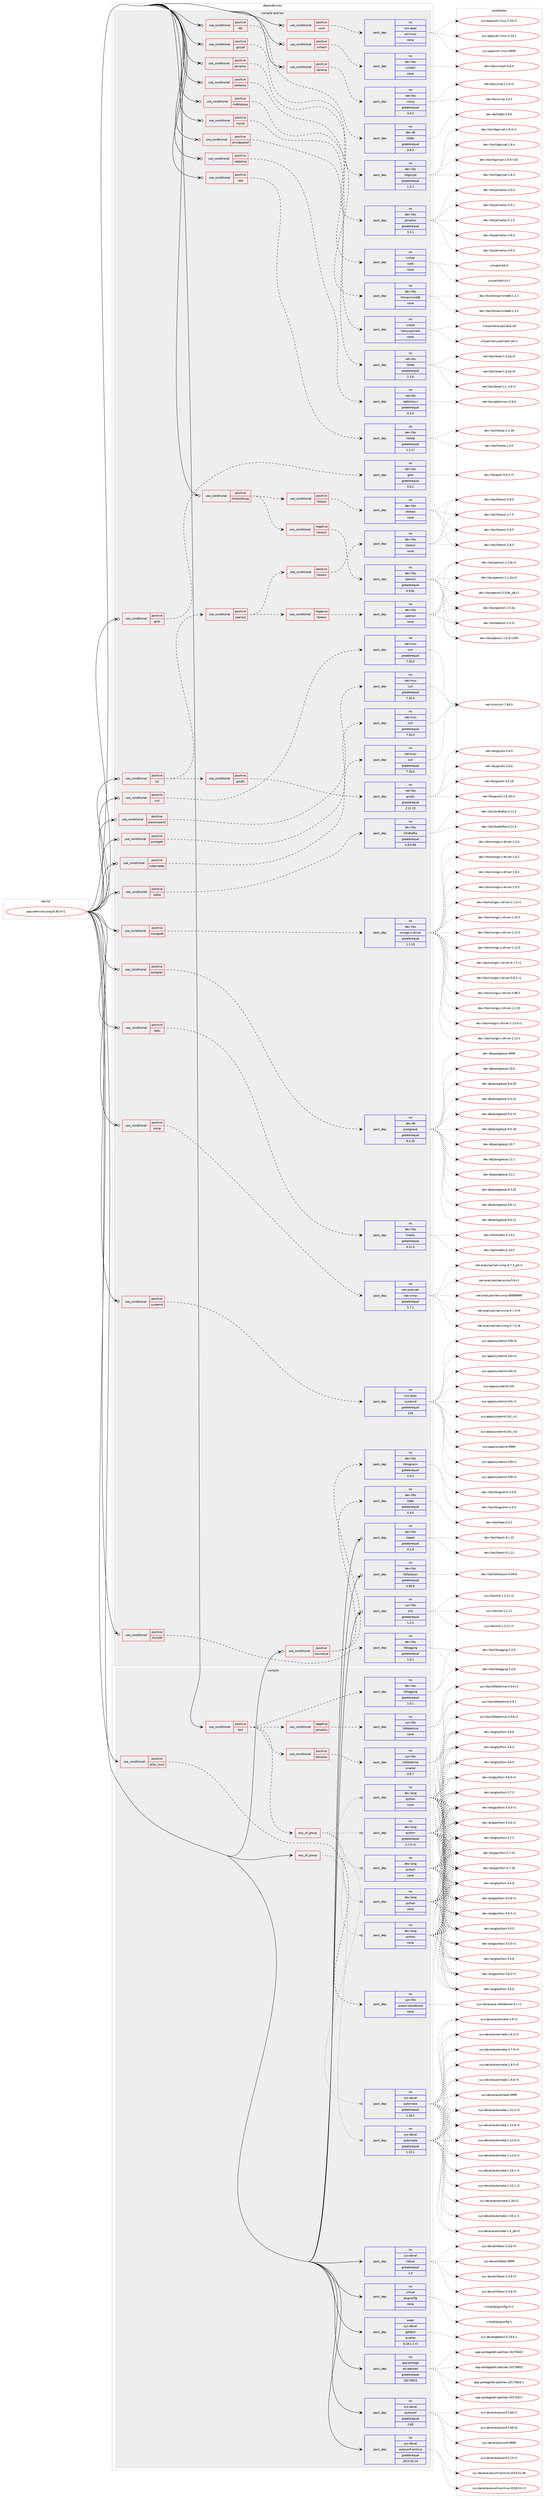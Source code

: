 digraph prolog {

# *************
# Graph options
# *************

newrank=true;
concentrate=true;
compound=true;
graph [rankdir=LR,fontname=Helvetica,fontsize=10,ranksep=1.5];#, ranksep=2.5, nodesep=0.2];
edge  [arrowhead=vee];
node  [fontname=Helvetica,fontsize=10];

# **********
# The ebuild
# **********

subgraph cluster_leftcol {
color=gray;
rank=same;
label=<<i>ebuild</i>>;
id [label="app-admin/rsyslog-8.40.0-r1", color=red, width=4, href="../app-admin/rsyslog-8.40.0-r1.svg"];
}

# ****************
# The dependencies
# ****************

subgraph cluster_midcol {
color=gray;
label=<<i>dependencies</i>>;
subgraph cluster_compile {
fillcolor="#eeeeee";
style=filled;
label=<<i>compile</i>>;
subgraph any19141 {
dependency1268610 [label=<<TABLE BORDER="0" CELLBORDER="1" CELLSPACING="0" CELLPADDING="4"><TR><TD CELLPADDING="10">any_of_group</TD></TR></TABLE>>, shape=none, color=red];subgraph pack903217 {
dependency1268611 [label=<<TABLE BORDER="0" CELLBORDER="1" CELLSPACING="0" CELLPADDING="4" WIDTH="220"><TR><TD ROWSPAN="6" CELLPADDING="30">pack_dep</TD></TR><TR><TD WIDTH="110">no</TD></TR><TR><TD>sys-devel</TD></TR><TR><TD>automake</TD></TR><TR><TD>greaterequal</TD></TR><TR><TD>1.16.1</TD></TR></TABLE>>, shape=none, color=blue];
}
dependency1268610:e -> dependency1268611:w [weight=20,style="dotted",arrowhead="oinv"];
subgraph pack903218 {
dependency1268612 [label=<<TABLE BORDER="0" CELLBORDER="1" CELLSPACING="0" CELLPADDING="4" WIDTH="220"><TR><TD ROWSPAN="6" CELLPADDING="30">pack_dep</TD></TR><TR><TD WIDTH="110">no</TD></TR><TR><TD>sys-devel</TD></TR><TR><TD>automake</TD></TR><TR><TD>greaterequal</TD></TR><TR><TD>1.15.1</TD></TR></TABLE>>, shape=none, color=blue];
}
dependency1268610:e -> dependency1268612:w [weight=20,style="dotted",arrowhead="oinv"];
}
id:e -> dependency1268610:w [weight=20,style="solid",arrowhead="vee"];
subgraph cond345731 {
dependency1268613 [label=<<TABLE BORDER="0" CELLBORDER="1" CELLSPACING="0" CELLPADDING="4"><TR><TD ROWSPAN="3" CELLPADDING="10">use_conditional</TD></TR><TR><TD>positive</TD></TR><TR><TD>elibc_musl</TD></TR></TABLE>>, shape=none, color=red];
subgraph pack903219 {
dependency1268614 [label=<<TABLE BORDER="0" CELLBORDER="1" CELLSPACING="0" CELLPADDING="4" WIDTH="220"><TR><TD ROWSPAN="6" CELLPADDING="30">pack_dep</TD></TR><TR><TD WIDTH="110">no</TD></TR><TR><TD>sys-libs</TD></TR><TR><TD>queue-standalone</TD></TR><TR><TD>none</TD></TR><TR><TD></TD></TR></TABLE>>, shape=none, color=blue];
}
dependency1268613:e -> dependency1268614:w [weight=20,style="dashed",arrowhead="vee"];
}
id:e -> dependency1268613:w [weight=20,style="solid",arrowhead="vee"];
subgraph cond345732 {
dependency1268615 [label=<<TABLE BORDER="0" CELLBORDER="1" CELLSPACING="0" CELLPADDING="4"><TR><TD ROWSPAN="3" CELLPADDING="10">use_conditional</TD></TR><TR><TD>positive</TD></TR><TR><TD>test</TD></TR></TABLE>>, shape=none, color=red];
subgraph pack903220 {
dependency1268616 [label=<<TABLE BORDER="0" CELLBORDER="1" CELLSPACING="0" CELLPADDING="4" WIDTH="220"><TR><TD ROWSPAN="6" CELLPADDING="30">pack_dep</TD></TR><TR><TD WIDTH="110">no</TD></TR><TR><TD>dev-libs</TD></TR><TR><TD>liblogging</TD></TR><TR><TD>greaterequal</TD></TR><TR><TD>1.0.1</TD></TR></TABLE>>, shape=none, color=blue];
}
dependency1268615:e -> dependency1268616:w [weight=20,style="dashed",arrowhead="vee"];
subgraph cond345733 {
dependency1268617 [label=<<TABLE BORDER="0" CELLBORDER="1" CELLSPACING="0" CELLPADDING="4"><TR><TD ROWSPAN="3" CELLPADDING="10">use_conditional</TD></TR><TR><TD>positive</TD></TR><TR><TD>jemalloc</TD></TR></TABLE>>, shape=none, color=red];
subgraph pack903221 {
dependency1268618 [label=<<TABLE BORDER="0" CELLBORDER="1" CELLSPACING="0" CELLPADDING="4" WIDTH="220"><TR><TD ROWSPAN="6" CELLPADDING="30">pack_dep</TD></TR><TR><TD WIDTH="110">no</TD></TR><TR><TD>sys-libs</TD></TR><TR><TD>libfaketime</TD></TR><TR><TD>smaller</TD></TR><TR><TD>0.9.7</TD></TR></TABLE>>, shape=none, color=blue];
}
dependency1268617:e -> dependency1268618:w [weight=20,style="dashed",arrowhead="vee"];
}
dependency1268615:e -> dependency1268617:w [weight=20,style="dashed",arrowhead="vee"];
subgraph cond345734 {
dependency1268619 [label=<<TABLE BORDER="0" CELLBORDER="1" CELLSPACING="0" CELLPADDING="4"><TR><TD ROWSPAN="3" CELLPADDING="10">use_conditional</TD></TR><TR><TD>negative</TD></TR><TR><TD>jemalloc</TD></TR></TABLE>>, shape=none, color=red];
subgraph pack903222 {
dependency1268620 [label=<<TABLE BORDER="0" CELLBORDER="1" CELLSPACING="0" CELLPADDING="4" WIDTH="220"><TR><TD ROWSPAN="6" CELLPADDING="30">pack_dep</TD></TR><TR><TD WIDTH="110">no</TD></TR><TR><TD>sys-libs</TD></TR><TR><TD>libfaketime</TD></TR><TR><TD>none</TD></TR><TR><TD></TD></TR></TABLE>>, shape=none, color=blue];
}
dependency1268619:e -> dependency1268620:w [weight=20,style="dashed",arrowhead="vee"];
}
dependency1268615:e -> dependency1268619:w [weight=20,style="dashed",arrowhead="vee"];
subgraph any19142 {
dependency1268621 [label=<<TABLE BORDER="0" CELLBORDER="1" CELLSPACING="0" CELLPADDING="4"><TR><TD CELLPADDING="10">any_of_group</TD></TR></TABLE>>, shape=none, color=red];subgraph pack903223 {
dependency1268622 [label=<<TABLE BORDER="0" CELLBORDER="1" CELLSPACING="0" CELLPADDING="4" WIDTH="220"><TR><TD ROWSPAN="6" CELLPADDING="30">pack_dep</TD></TR><TR><TD WIDTH="110">no</TD></TR><TR><TD>dev-lang</TD></TR><TR><TD>python</TD></TR><TR><TD>none</TD></TR><TR><TD></TD></TR></TABLE>>, shape=none, color=blue];
}
dependency1268621:e -> dependency1268622:w [weight=20,style="dotted",arrowhead="oinv"];
subgraph pack903224 {
dependency1268623 [label=<<TABLE BORDER="0" CELLBORDER="1" CELLSPACING="0" CELLPADDING="4" WIDTH="220"><TR><TD ROWSPAN="6" CELLPADDING="30">pack_dep</TD></TR><TR><TD WIDTH="110">no</TD></TR><TR><TD>dev-lang</TD></TR><TR><TD>python</TD></TR><TR><TD>none</TD></TR><TR><TD></TD></TR></TABLE>>, shape=none, color=blue];
}
dependency1268621:e -> dependency1268623:w [weight=20,style="dotted",arrowhead="oinv"];
subgraph pack903225 {
dependency1268624 [label=<<TABLE BORDER="0" CELLBORDER="1" CELLSPACING="0" CELLPADDING="4" WIDTH="220"><TR><TD ROWSPAN="6" CELLPADDING="30">pack_dep</TD></TR><TR><TD WIDTH="110">no</TD></TR><TR><TD>dev-lang</TD></TR><TR><TD>python</TD></TR><TR><TD>none</TD></TR><TR><TD></TD></TR></TABLE>>, shape=none, color=blue];
}
dependency1268621:e -> dependency1268624:w [weight=20,style="dotted",arrowhead="oinv"];
subgraph pack903226 {
dependency1268625 [label=<<TABLE BORDER="0" CELLBORDER="1" CELLSPACING="0" CELLPADDING="4" WIDTH="220"><TR><TD ROWSPAN="6" CELLPADDING="30">pack_dep</TD></TR><TR><TD WIDTH="110">no</TD></TR><TR><TD>dev-lang</TD></TR><TR><TD>python</TD></TR><TR><TD>none</TD></TR><TR><TD></TD></TR></TABLE>>, shape=none, color=blue];
}
dependency1268621:e -> dependency1268625:w [weight=20,style="dotted",arrowhead="oinv"];
subgraph pack903227 {
dependency1268626 [label=<<TABLE BORDER="0" CELLBORDER="1" CELLSPACING="0" CELLPADDING="4" WIDTH="220"><TR><TD ROWSPAN="6" CELLPADDING="30">pack_dep</TD></TR><TR><TD WIDTH="110">no</TD></TR><TR><TD>dev-lang</TD></TR><TR><TD>python</TD></TR><TR><TD>greaterequal</TD></TR><TR><TD>2.7.5-r2</TD></TR></TABLE>>, shape=none, color=blue];
}
dependency1268621:e -> dependency1268626:w [weight=20,style="dotted",arrowhead="oinv"];
}
dependency1268615:e -> dependency1268621:w [weight=20,style="dashed",arrowhead="vee"];
}
id:e -> dependency1268615:w [weight=20,style="solid",arrowhead="vee"];
subgraph pack903228 {
dependency1268627 [label=<<TABLE BORDER="0" CELLBORDER="1" CELLSPACING="0" CELLPADDING="4" WIDTH="220"><TR><TD ROWSPAN="6" CELLPADDING="30">pack_dep</TD></TR><TR><TD WIDTH="110">no</TD></TR><TR><TD>app-portage</TD></TR><TR><TD>elt-patches</TD></TR><TR><TD>greaterequal</TD></TR><TR><TD>20170815</TD></TR></TABLE>>, shape=none, color=blue];
}
id:e -> dependency1268627:w [weight=20,style="solid",arrowhead="vee"];
subgraph pack903229 {
dependency1268628 [label=<<TABLE BORDER="0" CELLBORDER="1" CELLSPACING="0" CELLPADDING="4" WIDTH="220"><TR><TD ROWSPAN="6" CELLPADDING="30">pack_dep</TD></TR><TR><TD WIDTH="110">no</TD></TR><TR><TD>sys-devel</TD></TR><TR><TD>autoconf</TD></TR><TR><TD>greaterequal</TD></TR><TR><TD>2.69</TD></TR></TABLE>>, shape=none, color=blue];
}
id:e -> dependency1268628:w [weight=20,style="solid",arrowhead="vee"];
subgraph pack903230 {
dependency1268629 [label=<<TABLE BORDER="0" CELLBORDER="1" CELLSPACING="0" CELLPADDING="4" WIDTH="220"><TR><TD ROWSPAN="6" CELLPADDING="30">pack_dep</TD></TR><TR><TD WIDTH="110">no</TD></TR><TR><TD>sys-devel</TD></TR><TR><TD>autoconf-archive</TD></TR><TR><TD>greaterequal</TD></TR><TR><TD>2015.02.24</TD></TR></TABLE>>, shape=none, color=blue];
}
id:e -> dependency1268629:w [weight=20,style="solid",arrowhead="vee"];
subgraph pack903231 {
dependency1268630 [label=<<TABLE BORDER="0" CELLBORDER="1" CELLSPACING="0" CELLPADDING="4" WIDTH="220"><TR><TD ROWSPAN="6" CELLPADDING="30">pack_dep</TD></TR><TR><TD WIDTH="110">no</TD></TR><TR><TD>sys-devel</TD></TR><TR><TD>libtool</TD></TR><TR><TD>greaterequal</TD></TR><TR><TD>2.4</TD></TR></TABLE>>, shape=none, color=blue];
}
id:e -> dependency1268630:w [weight=20,style="solid",arrowhead="vee"];
subgraph pack903232 {
dependency1268631 [label=<<TABLE BORDER="0" CELLBORDER="1" CELLSPACING="0" CELLPADDING="4" WIDTH="220"><TR><TD ROWSPAN="6" CELLPADDING="30">pack_dep</TD></TR><TR><TD WIDTH="110">no</TD></TR><TR><TD>virtual</TD></TR><TR><TD>pkgconfig</TD></TR><TR><TD>none</TD></TR><TR><TD></TD></TR></TABLE>>, shape=none, color=blue];
}
id:e -> dependency1268631:w [weight=20,style="solid",arrowhead="vee"];
subgraph pack903233 {
dependency1268632 [label=<<TABLE BORDER="0" CELLBORDER="1" CELLSPACING="0" CELLPADDING="4" WIDTH="220"><TR><TD ROWSPAN="6" CELLPADDING="30">pack_dep</TD></TR><TR><TD WIDTH="110">weak</TD></TR><TR><TD>sys-devel</TD></TR><TR><TD>gettext</TD></TR><TR><TD>smaller</TD></TR><TR><TD>0.18.1.1-r3</TD></TR></TABLE>>, shape=none, color=blue];
}
id:e -> dependency1268632:w [weight=20,style="solid",arrowhead="vee"];
}
subgraph cluster_compileandrun {
fillcolor="#eeeeee";
style=filled;
label=<<i>compile and run</i>>;
subgraph cond345735 {
dependency1268633 [label=<<TABLE BORDER="0" CELLBORDER="1" CELLSPACING="0" CELLPADDING="4"><TR><TD ROWSPAN="3" CELLPADDING="10">use_conditional</TD></TR><TR><TD>positive</TD></TR><TR><TD>curl</TD></TR></TABLE>>, shape=none, color=red];
subgraph pack903234 {
dependency1268634 [label=<<TABLE BORDER="0" CELLBORDER="1" CELLSPACING="0" CELLPADDING="4" WIDTH="220"><TR><TD ROWSPAN="6" CELLPADDING="30">pack_dep</TD></TR><TR><TD WIDTH="110">no</TD></TR><TR><TD>net-misc</TD></TR><TR><TD>curl</TD></TR><TR><TD>greaterequal</TD></TR><TR><TD>7.35.0</TD></TR></TABLE>>, shape=none, color=blue];
}
dependency1268633:e -> dependency1268634:w [weight=20,style="dashed",arrowhead="vee"];
}
id:e -> dependency1268633:w [weight=20,style="solid",arrowhead="odotvee"];
subgraph cond345736 {
dependency1268635 [label=<<TABLE BORDER="0" CELLBORDER="1" CELLSPACING="0" CELLPADDING="4"><TR><TD ROWSPAN="3" CELLPADDING="10">use_conditional</TD></TR><TR><TD>positive</TD></TR><TR><TD>dbi</TD></TR></TABLE>>, shape=none, color=red];
subgraph pack903235 {
dependency1268636 [label=<<TABLE BORDER="0" CELLBORDER="1" CELLSPACING="0" CELLPADDING="4" WIDTH="220"><TR><TD ROWSPAN="6" CELLPADDING="30">pack_dep</TD></TR><TR><TD WIDTH="110">no</TD></TR><TR><TD>dev-db</TD></TR><TR><TD>libdbi</TD></TR><TR><TD>greaterequal</TD></TR><TR><TD>0.8.3</TD></TR></TABLE>>, shape=none, color=blue];
}
dependency1268635:e -> dependency1268636:w [weight=20,style="dashed",arrowhead="vee"];
}
id:e -> dependency1268635:w [weight=20,style="solid",arrowhead="odotvee"];
subgraph cond345737 {
dependency1268637 [label=<<TABLE BORDER="0" CELLBORDER="1" CELLSPACING="0" CELLPADDING="4"><TR><TD ROWSPAN="3" CELLPADDING="10">use_conditional</TD></TR><TR><TD>positive</TD></TR><TR><TD>elasticsearch</TD></TR></TABLE>>, shape=none, color=red];
subgraph pack903236 {
dependency1268638 [label=<<TABLE BORDER="0" CELLBORDER="1" CELLSPACING="0" CELLPADDING="4" WIDTH="220"><TR><TD ROWSPAN="6" CELLPADDING="30">pack_dep</TD></TR><TR><TD WIDTH="110">no</TD></TR><TR><TD>net-misc</TD></TR><TR><TD>curl</TD></TR><TR><TD>greaterequal</TD></TR><TR><TD>7.35.0</TD></TR></TABLE>>, shape=none, color=blue];
}
dependency1268637:e -> dependency1268638:w [weight=20,style="dashed",arrowhead="vee"];
}
id:e -> dependency1268637:w [weight=20,style="solid",arrowhead="odotvee"];
subgraph cond345738 {
dependency1268639 [label=<<TABLE BORDER="0" CELLBORDER="1" CELLSPACING="0" CELLPADDING="4"><TR><TD ROWSPAN="3" CELLPADDING="10">use_conditional</TD></TR><TR><TD>positive</TD></TR><TR><TD>gcrypt</TD></TR></TABLE>>, shape=none, color=red];
subgraph pack903237 {
dependency1268640 [label=<<TABLE BORDER="0" CELLBORDER="1" CELLSPACING="0" CELLPADDING="4" WIDTH="220"><TR><TD ROWSPAN="6" CELLPADDING="30">pack_dep</TD></TR><TR><TD WIDTH="110">no</TD></TR><TR><TD>dev-libs</TD></TR><TR><TD>libgcrypt</TD></TR><TR><TD>greaterequal</TD></TR><TR><TD>1.5.3</TD></TR></TABLE>>, shape=none, color=blue];
}
dependency1268639:e -> dependency1268640:w [weight=20,style="dashed",arrowhead="vee"];
}
id:e -> dependency1268639:w [weight=20,style="solid",arrowhead="odotvee"];
subgraph cond345739 {
dependency1268641 [label=<<TABLE BORDER="0" CELLBORDER="1" CELLSPACING="0" CELLPADDING="4"><TR><TD ROWSPAN="3" CELLPADDING="10">use_conditional</TD></TR><TR><TD>positive</TD></TR><TR><TD>grok</TD></TR></TABLE>>, shape=none, color=red];
subgraph pack903238 {
dependency1268642 [label=<<TABLE BORDER="0" CELLBORDER="1" CELLSPACING="0" CELLPADDING="4" WIDTH="220"><TR><TD ROWSPAN="6" CELLPADDING="30">pack_dep</TD></TR><TR><TD WIDTH="110">no</TD></TR><TR><TD>dev-libs</TD></TR><TR><TD>grok</TD></TR><TR><TD>greaterequal</TD></TR><TR><TD>0.9.2</TD></TR></TABLE>>, shape=none, color=blue];
}
dependency1268641:e -> dependency1268642:w [weight=20,style="dashed",arrowhead="vee"];
}
id:e -> dependency1268641:w [weight=20,style="solid",arrowhead="odotvee"];
subgraph cond345740 {
dependency1268643 [label=<<TABLE BORDER="0" CELLBORDER="1" CELLSPACING="0" CELLPADDING="4"><TR><TD ROWSPAN="3" CELLPADDING="10">use_conditional</TD></TR><TR><TD>positive</TD></TR><TR><TD>jemalloc</TD></TR></TABLE>>, shape=none, color=red];
subgraph pack903239 {
dependency1268644 [label=<<TABLE BORDER="0" CELLBORDER="1" CELLSPACING="0" CELLPADDING="4" WIDTH="220"><TR><TD ROWSPAN="6" CELLPADDING="30">pack_dep</TD></TR><TR><TD WIDTH="110">no</TD></TR><TR><TD>dev-libs</TD></TR><TR><TD>jemalloc</TD></TR><TR><TD>greaterequal</TD></TR><TR><TD>3.3.1</TD></TR></TABLE>>, shape=none, color=blue];
}
dependency1268643:e -> dependency1268644:w [weight=20,style="dashed",arrowhead="vee"];
}
id:e -> dependency1268643:w [weight=20,style="solid",arrowhead="odotvee"];
subgraph cond345741 {
dependency1268645 [label=<<TABLE BORDER="0" CELLBORDER="1" CELLSPACING="0" CELLPADDING="4"><TR><TD ROWSPAN="3" CELLPADDING="10">use_conditional</TD></TR><TR><TD>positive</TD></TR><TR><TD>kafka</TD></TR></TABLE>>, shape=none, color=red];
subgraph pack903240 {
dependency1268646 [label=<<TABLE BORDER="0" CELLBORDER="1" CELLSPACING="0" CELLPADDING="4" WIDTH="220"><TR><TD ROWSPAN="6" CELLPADDING="30">pack_dep</TD></TR><TR><TD WIDTH="110">no</TD></TR><TR><TD>dev-libs</TD></TR><TR><TD>librdkafka</TD></TR><TR><TD>greaterequal</TD></TR><TR><TD>0.9.0.99</TD></TR></TABLE>>, shape=none, color=blue];
}
dependency1268645:e -> dependency1268646:w [weight=20,style="dashed",arrowhead="vee"];
}
id:e -> dependency1268645:w [weight=20,style="solid",arrowhead="odotvee"];
subgraph cond345742 {
dependency1268647 [label=<<TABLE BORDER="0" CELLBORDER="1" CELLSPACING="0" CELLPADDING="4"><TR><TD ROWSPAN="3" CELLPADDING="10">use_conditional</TD></TR><TR><TD>positive</TD></TR><TR><TD>kerberos</TD></TR></TABLE>>, shape=none, color=red];
subgraph pack903241 {
dependency1268648 [label=<<TABLE BORDER="0" CELLBORDER="1" CELLSPACING="0" CELLPADDING="4" WIDTH="220"><TR><TD ROWSPAN="6" CELLPADDING="30">pack_dep</TD></TR><TR><TD WIDTH="110">no</TD></TR><TR><TD>virtual</TD></TR><TR><TD>krb5</TD></TR><TR><TD>none</TD></TR><TR><TD></TD></TR></TABLE>>, shape=none, color=blue];
}
dependency1268647:e -> dependency1268648:w [weight=20,style="dashed",arrowhead="vee"];
}
id:e -> dependency1268647:w [weight=20,style="solid",arrowhead="odotvee"];
subgraph cond345743 {
dependency1268649 [label=<<TABLE BORDER="0" CELLBORDER="1" CELLSPACING="0" CELLPADDING="4"><TR><TD ROWSPAN="3" CELLPADDING="10">use_conditional</TD></TR><TR><TD>positive</TD></TR><TR><TD>kubernetes</TD></TR></TABLE>>, shape=none, color=red];
subgraph pack903242 {
dependency1268650 [label=<<TABLE BORDER="0" CELLBORDER="1" CELLSPACING="0" CELLPADDING="4" WIDTH="220"><TR><TD ROWSPAN="6" CELLPADDING="30">pack_dep</TD></TR><TR><TD WIDTH="110">no</TD></TR><TR><TD>net-misc</TD></TR><TR><TD>curl</TD></TR><TR><TD>greaterequal</TD></TR><TR><TD>7.35.0</TD></TR></TABLE>>, shape=none, color=blue];
}
dependency1268649:e -> dependency1268650:w [weight=20,style="dashed",arrowhead="vee"];
}
id:e -> dependency1268649:w [weight=20,style="solid",arrowhead="odotvee"];
subgraph cond345744 {
dependency1268651 [label=<<TABLE BORDER="0" CELLBORDER="1" CELLSPACING="0" CELLPADDING="4"><TR><TD ROWSPAN="3" CELLPADDING="10">use_conditional</TD></TR><TR><TD>positive</TD></TR><TR><TD>mdblookup</TD></TR></TABLE>>, shape=none, color=red];
subgraph pack903243 {
dependency1268652 [label=<<TABLE BORDER="0" CELLBORDER="1" CELLSPACING="0" CELLPADDING="4" WIDTH="220"><TR><TD ROWSPAN="6" CELLPADDING="30">pack_dep</TD></TR><TR><TD WIDTH="110">no</TD></TR><TR><TD>dev-libs</TD></TR><TR><TD>libmaxminddb</TD></TR><TR><TD>none</TD></TR><TR><TD></TD></TR></TABLE>>, shape=none, color=blue];
}
dependency1268651:e -> dependency1268652:w [weight=20,style="dashed",arrowhead="vee"];
}
id:e -> dependency1268651:w [weight=20,style="solid",arrowhead="odotvee"];
subgraph cond345745 {
dependency1268653 [label=<<TABLE BORDER="0" CELLBORDER="1" CELLSPACING="0" CELLPADDING="4"><TR><TD ROWSPAN="3" CELLPADDING="10">use_conditional</TD></TR><TR><TD>positive</TD></TR><TR><TD>mongodb</TD></TR></TABLE>>, shape=none, color=red];
subgraph pack903244 {
dependency1268654 [label=<<TABLE BORDER="0" CELLBORDER="1" CELLSPACING="0" CELLPADDING="4" WIDTH="220"><TR><TD ROWSPAN="6" CELLPADDING="30">pack_dep</TD></TR><TR><TD WIDTH="110">no</TD></TR><TR><TD>dev-libs</TD></TR><TR><TD>mongo-c-driver</TD></TR><TR><TD>greaterequal</TD></TR><TR><TD>1.1.10</TD></TR></TABLE>>, shape=none, color=blue];
}
dependency1268653:e -> dependency1268654:w [weight=20,style="dashed",arrowhead="vee"];
}
id:e -> dependency1268653:w [weight=20,style="solid",arrowhead="odotvee"];
subgraph cond345746 {
dependency1268655 [label=<<TABLE BORDER="0" CELLBORDER="1" CELLSPACING="0" CELLPADDING="4"><TR><TD ROWSPAN="3" CELLPADDING="10">use_conditional</TD></TR><TR><TD>positive</TD></TR><TR><TD>mysql</TD></TR></TABLE>>, shape=none, color=red];
subgraph pack903245 {
dependency1268656 [label=<<TABLE BORDER="0" CELLBORDER="1" CELLSPACING="0" CELLPADDING="4" WIDTH="220"><TR><TD ROWSPAN="6" CELLPADDING="30">pack_dep</TD></TR><TR><TD WIDTH="110">no</TD></TR><TR><TD>virtual</TD></TR><TR><TD>libmysqlclient</TD></TR><TR><TD>none</TD></TR><TR><TD></TD></TR></TABLE>>, shape=none, color=blue];
}
dependency1268655:e -> dependency1268656:w [weight=20,style="dashed",arrowhead="vee"];
}
id:e -> dependency1268655:w [weight=20,style="solid",arrowhead="odotvee"];
subgraph cond345747 {
dependency1268657 [label=<<TABLE BORDER="0" CELLBORDER="1" CELLSPACING="0" CELLPADDING="4"><TR><TD ROWSPAN="3" CELLPADDING="10">use_conditional</TD></TR><TR><TD>positive</TD></TR><TR><TD>normalize</TD></TR></TABLE>>, shape=none, color=red];
subgraph pack903246 {
dependency1268658 [label=<<TABLE BORDER="0" CELLBORDER="1" CELLSPACING="0" CELLPADDING="4" WIDTH="220"><TR><TD ROWSPAN="6" CELLPADDING="30">pack_dep</TD></TR><TR><TD WIDTH="110">no</TD></TR><TR><TD>dev-libs</TD></TR><TR><TD>libee</TD></TR><TR><TD>greaterequal</TD></TR><TR><TD>0.4.0</TD></TR></TABLE>>, shape=none, color=blue];
}
dependency1268657:e -> dependency1268658:w [weight=20,style="dashed",arrowhead="vee"];
subgraph pack903247 {
dependency1268659 [label=<<TABLE BORDER="0" CELLBORDER="1" CELLSPACING="0" CELLPADDING="4" WIDTH="220"><TR><TD ROWSPAN="6" CELLPADDING="30">pack_dep</TD></TR><TR><TD WIDTH="110">no</TD></TR><TR><TD>dev-libs</TD></TR><TR><TD>liblognorm</TD></TR><TR><TD>greaterequal</TD></TR><TR><TD>2.0.3</TD></TR></TABLE>>, shape=none, color=blue];
}
dependency1268657:e -> dependency1268659:w [weight=20,style="dashed",arrowhead="vee"];
}
id:e -> dependency1268657:w [weight=20,style="solid",arrowhead="odotvee"];
subgraph cond345748 {
dependency1268660 [label=<<TABLE BORDER="0" CELLBORDER="1" CELLSPACING="0" CELLPADDING="4"><TR><TD ROWSPAN="3" CELLPADDING="10">use_conditional</TD></TR><TR><TD>positive</TD></TR><TR><TD>omhttpfs</TD></TR></TABLE>>, shape=none, color=red];
subgraph pack903248 {
dependency1268661 [label=<<TABLE BORDER="0" CELLBORDER="1" CELLSPACING="0" CELLPADDING="4" WIDTH="220"><TR><TD ROWSPAN="6" CELLPADDING="30">pack_dep</TD></TR><TR><TD WIDTH="110">no</TD></TR><TR><TD>net-misc</TD></TR><TR><TD>curl</TD></TR><TR><TD>greaterequal</TD></TR><TR><TD>7.35.0</TD></TR></TABLE>>, shape=none, color=blue];
}
dependency1268660:e -> dependency1268661:w [weight=20,style="dashed",arrowhead="vee"];
}
id:e -> dependency1268660:w [weight=20,style="solid",arrowhead="odotvee"];
subgraph cond345749 {
dependency1268662 [label=<<TABLE BORDER="0" CELLBORDER="1" CELLSPACING="0" CELLPADDING="4"><TR><TD ROWSPAN="3" CELLPADDING="10">use_conditional</TD></TR><TR><TD>positive</TD></TR><TR><TD>omudpspoof</TD></TR></TABLE>>, shape=none, color=red];
subgraph pack903249 {
dependency1268663 [label=<<TABLE BORDER="0" CELLBORDER="1" CELLSPACING="0" CELLPADDING="4" WIDTH="220"><TR><TD ROWSPAN="6" CELLPADDING="30">pack_dep</TD></TR><TR><TD WIDTH="110">no</TD></TR><TR><TD>net-libs</TD></TR><TR><TD>libnet</TD></TR><TR><TD>greaterequal</TD></TR><TR><TD>1.1.6</TD></TR></TABLE>>, shape=none, color=blue];
}
dependency1268662:e -> dependency1268663:w [weight=20,style="dashed",arrowhead="vee"];
}
id:e -> dependency1268662:w [weight=20,style="solid",arrowhead="odotvee"];
subgraph cond345750 {
dependency1268664 [label=<<TABLE BORDER="0" CELLBORDER="1" CELLSPACING="0" CELLPADDING="4"><TR><TD ROWSPAN="3" CELLPADDING="10">use_conditional</TD></TR><TR><TD>positive</TD></TR><TR><TD>postgres</TD></TR></TABLE>>, shape=none, color=red];
subgraph pack903250 {
dependency1268665 [label=<<TABLE BORDER="0" CELLBORDER="1" CELLSPACING="0" CELLPADDING="4" WIDTH="220"><TR><TD ROWSPAN="6" CELLPADDING="30">pack_dep</TD></TR><TR><TD WIDTH="110">no</TD></TR><TR><TD>dev-db</TD></TR><TR><TD>postgresql</TD></TR><TR><TD>greaterequal</TD></TR><TR><TD>8.4.20</TD></TR></TABLE>>, shape=none, color=blue];
}
dependency1268664:e -> dependency1268665:w [weight=20,style="dashed",arrowhead="vee"];
}
id:e -> dependency1268664:w [weight=20,style="solid",arrowhead="odotvee"];
subgraph cond345751 {
dependency1268666 [label=<<TABLE BORDER="0" CELLBORDER="1" CELLSPACING="0" CELLPADDING="4"><TR><TD ROWSPAN="3" CELLPADDING="10">use_conditional</TD></TR><TR><TD>positive</TD></TR><TR><TD>rabbitmq</TD></TR></TABLE>>, shape=none, color=red];
subgraph pack903251 {
dependency1268667 [label=<<TABLE BORDER="0" CELLBORDER="1" CELLSPACING="0" CELLPADDING="4" WIDTH="220"><TR><TD ROWSPAN="6" CELLPADDING="30">pack_dep</TD></TR><TR><TD WIDTH="110">no</TD></TR><TR><TD>net-libs</TD></TR><TR><TD>rabbitmq-c</TD></TR><TR><TD>greaterequal</TD></TR><TR><TD>0.3.0</TD></TR></TABLE>>, shape=none, color=blue];
}
dependency1268666:e -> dependency1268667:w [weight=20,style="dashed",arrowhead="vee"];
}
id:e -> dependency1268666:w [weight=20,style="solid",arrowhead="odotvee"];
subgraph cond345752 {
dependency1268668 [label=<<TABLE BORDER="0" CELLBORDER="1" CELLSPACING="0" CELLPADDING="4"><TR><TD ROWSPAN="3" CELLPADDING="10">use_conditional</TD></TR><TR><TD>positive</TD></TR><TR><TD>redis</TD></TR></TABLE>>, shape=none, color=red];
subgraph pack903252 {
dependency1268669 [label=<<TABLE BORDER="0" CELLBORDER="1" CELLSPACING="0" CELLPADDING="4" WIDTH="220"><TR><TD ROWSPAN="6" CELLPADDING="30">pack_dep</TD></TR><TR><TD WIDTH="110">no</TD></TR><TR><TD>dev-libs</TD></TR><TR><TD>hiredis</TD></TR><TR><TD>greaterequal</TD></TR><TR><TD>0.11.0</TD></TR></TABLE>>, shape=none, color=blue];
}
dependency1268668:e -> dependency1268669:w [weight=20,style="dashed",arrowhead="vee"];
}
id:e -> dependency1268668:w [weight=20,style="solid",arrowhead="odotvee"];
subgraph cond345753 {
dependency1268670 [label=<<TABLE BORDER="0" CELLBORDER="1" CELLSPACING="0" CELLPADDING="4"><TR><TD ROWSPAN="3" CELLPADDING="10">use_conditional</TD></TR><TR><TD>positive</TD></TR><TR><TD>relp</TD></TR></TABLE>>, shape=none, color=red];
subgraph pack903253 {
dependency1268671 [label=<<TABLE BORDER="0" CELLBORDER="1" CELLSPACING="0" CELLPADDING="4" WIDTH="220"><TR><TD ROWSPAN="6" CELLPADDING="30">pack_dep</TD></TR><TR><TD WIDTH="110">no</TD></TR><TR><TD>dev-libs</TD></TR><TR><TD>librelp</TD></TR><TR><TD>greaterequal</TD></TR><TR><TD>1.2.17</TD></TR></TABLE>>, shape=none, color=blue];
}
dependency1268670:e -> dependency1268671:w [weight=20,style="dashed",arrowhead="vee"];
}
id:e -> dependency1268670:w [weight=20,style="solid",arrowhead="odotvee"];
subgraph cond345754 {
dependency1268672 [label=<<TABLE BORDER="0" CELLBORDER="1" CELLSPACING="0" CELLPADDING="4"><TR><TD ROWSPAN="3" CELLPADDING="10">use_conditional</TD></TR><TR><TD>positive</TD></TR><TR><TD>rfc3195</TD></TR></TABLE>>, shape=none, color=red];
subgraph pack903254 {
dependency1268673 [label=<<TABLE BORDER="0" CELLBORDER="1" CELLSPACING="0" CELLPADDING="4" WIDTH="220"><TR><TD ROWSPAN="6" CELLPADDING="30">pack_dep</TD></TR><TR><TD WIDTH="110">no</TD></TR><TR><TD>dev-libs</TD></TR><TR><TD>liblogging</TD></TR><TR><TD>greaterequal</TD></TR><TR><TD>1.0.1</TD></TR></TABLE>>, shape=none, color=blue];
}
dependency1268672:e -> dependency1268673:w [weight=20,style="dashed",arrowhead="vee"];
}
id:e -> dependency1268672:w [weight=20,style="solid",arrowhead="odotvee"];
subgraph cond345755 {
dependency1268674 [label=<<TABLE BORDER="0" CELLBORDER="1" CELLSPACING="0" CELLPADDING="4"><TR><TD ROWSPAN="3" CELLPADDING="10">use_conditional</TD></TR><TR><TD>positive</TD></TR><TR><TD>rfc5424hmac</TD></TR></TABLE>>, shape=none, color=red];
subgraph cond345756 {
dependency1268675 [label=<<TABLE BORDER="0" CELLBORDER="1" CELLSPACING="0" CELLPADDING="4"><TR><TD ROWSPAN="3" CELLPADDING="10">use_conditional</TD></TR><TR><TD>negative</TD></TR><TR><TD>libressl</TD></TR></TABLE>>, shape=none, color=red];
subgraph pack903255 {
dependency1268676 [label=<<TABLE BORDER="0" CELLBORDER="1" CELLSPACING="0" CELLPADDING="4" WIDTH="220"><TR><TD ROWSPAN="6" CELLPADDING="30">pack_dep</TD></TR><TR><TD WIDTH="110">no</TD></TR><TR><TD>dev-libs</TD></TR><TR><TD>openssl</TD></TR><TR><TD>greaterequal</TD></TR><TR><TD>0.9.8y</TD></TR></TABLE>>, shape=none, color=blue];
}
dependency1268675:e -> dependency1268676:w [weight=20,style="dashed",arrowhead="vee"];
}
dependency1268674:e -> dependency1268675:w [weight=20,style="dashed",arrowhead="vee"];
subgraph cond345757 {
dependency1268677 [label=<<TABLE BORDER="0" CELLBORDER="1" CELLSPACING="0" CELLPADDING="4"><TR><TD ROWSPAN="3" CELLPADDING="10">use_conditional</TD></TR><TR><TD>positive</TD></TR><TR><TD>libressl</TD></TR></TABLE>>, shape=none, color=red];
subgraph pack903256 {
dependency1268678 [label=<<TABLE BORDER="0" CELLBORDER="1" CELLSPACING="0" CELLPADDING="4" WIDTH="220"><TR><TD ROWSPAN="6" CELLPADDING="30">pack_dep</TD></TR><TR><TD WIDTH="110">no</TD></TR><TR><TD>dev-libs</TD></TR><TR><TD>libressl</TD></TR><TR><TD>none</TD></TR><TR><TD></TD></TR></TABLE>>, shape=none, color=blue];
}
dependency1268677:e -> dependency1268678:w [weight=20,style="dashed",arrowhead="vee"];
}
dependency1268674:e -> dependency1268677:w [weight=20,style="dashed",arrowhead="vee"];
}
id:e -> dependency1268674:w [weight=20,style="solid",arrowhead="odotvee"];
subgraph cond345758 {
dependency1268679 [label=<<TABLE BORDER="0" CELLBORDER="1" CELLSPACING="0" CELLPADDING="4"><TR><TD ROWSPAN="3" CELLPADDING="10">use_conditional</TD></TR><TR><TD>positive</TD></TR><TR><TD>snmp</TD></TR></TABLE>>, shape=none, color=red];
subgraph pack903257 {
dependency1268680 [label=<<TABLE BORDER="0" CELLBORDER="1" CELLSPACING="0" CELLPADDING="4" WIDTH="220"><TR><TD ROWSPAN="6" CELLPADDING="30">pack_dep</TD></TR><TR><TD WIDTH="110">no</TD></TR><TR><TD>net-analyzer</TD></TR><TR><TD>net-snmp</TD></TR><TR><TD>greaterequal</TD></TR><TR><TD>5.7.2</TD></TR></TABLE>>, shape=none, color=blue];
}
dependency1268679:e -> dependency1268680:w [weight=20,style="dashed",arrowhead="vee"];
}
id:e -> dependency1268679:w [weight=20,style="solid",arrowhead="odotvee"];
subgraph cond345759 {
dependency1268681 [label=<<TABLE BORDER="0" CELLBORDER="1" CELLSPACING="0" CELLPADDING="4"><TR><TD ROWSPAN="3" CELLPADDING="10">use_conditional</TD></TR><TR><TD>positive</TD></TR><TR><TD>ssl</TD></TR></TABLE>>, shape=none, color=red];
subgraph cond345760 {
dependency1268682 [label=<<TABLE BORDER="0" CELLBORDER="1" CELLSPACING="0" CELLPADDING="4"><TR><TD ROWSPAN="3" CELLPADDING="10">use_conditional</TD></TR><TR><TD>positive</TD></TR><TR><TD>gnutls</TD></TR></TABLE>>, shape=none, color=red];
subgraph pack903258 {
dependency1268683 [label=<<TABLE BORDER="0" CELLBORDER="1" CELLSPACING="0" CELLPADDING="4" WIDTH="220"><TR><TD ROWSPAN="6" CELLPADDING="30">pack_dep</TD></TR><TR><TD WIDTH="110">no</TD></TR><TR><TD>net-libs</TD></TR><TR><TD>gnutls</TD></TR><TR><TD>greaterequal</TD></TR><TR><TD>2.12.23</TD></TR></TABLE>>, shape=none, color=blue];
}
dependency1268682:e -> dependency1268683:w [weight=20,style="dashed",arrowhead="vee"];
}
dependency1268681:e -> dependency1268682:w [weight=20,style="dashed",arrowhead="vee"];
subgraph cond345761 {
dependency1268684 [label=<<TABLE BORDER="0" CELLBORDER="1" CELLSPACING="0" CELLPADDING="4"><TR><TD ROWSPAN="3" CELLPADDING="10">use_conditional</TD></TR><TR><TD>positive</TD></TR><TR><TD>openssl</TD></TR></TABLE>>, shape=none, color=red];
subgraph cond345762 {
dependency1268685 [label=<<TABLE BORDER="0" CELLBORDER="1" CELLSPACING="0" CELLPADDING="4"><TR><TD ROWSPAN="3" CELLPADDING="10">use_conditional</TD></TR><TR><TD>negative</TD></TR><TR><TD>libressl</TD></TR></TABLE>>, shape=none, color=red];
subgraph pack903259 {
dependency1268686 [label=<<TABLE BORDER="0" CELLBORDER="1" CELLSPACING="0" CELLPADDING="4" WIDTH="220"><TR><TD ROWSPAN="6" CELLPADDING="30">pack_dep</TD></TR><TR><TD WIDTH="110">no</TD></TR><TR><TD>dev-libs</TD></TR><TR><TD>openssl</TD></TR><TR><TD>none</TD></TR><TR><TD></TD></TR></TABLE>>, shape=none, color=blue];
}
dependency1268685:e -> dependency1268686:w [weight=20,style="dashed",arrowhead="vee"];
}
dependency1268684:e -> dependency1268685:w [weight=20,style="dashed",arrowhead="vee"];
subgraph cond345763 {
dependency1268687 [label=<<TABLE BORDER="0" CELLBORDER="1" CELLSPACING="0" CELLPADDING="4"><TR><TD ROWSPAN="3" CELLPADDING="10">use_conditional</TD></TR><TR><TD>positive</TD></TR><TR><TD>libressl</TD></TR></TABLE>>, shape=none, color=red];
subgraph pack903260 {
dependency1268688 [label=<<TABLE BORDER="0" CELLBORDER="1" CELLSPACING="0" CELLPADDING="4" WIDTH="220"><TR><TD ROWSPAN="6" CELLPADDING="30">pack_dep</TD></TR><TR><TD WIDTH="110">no</TD></TR><TR><TD>dev-libs</TD></TR><TR><TD>libressl</TD></TR><TR><TD>none</TD></TR><TR><TD></TD></TR></TABLE>>, shape=none, color=blue];
}
dependency1268687:e -> dependency1268688:w [weight=20,style="dashed",arrowhead="vee"];
}
dependency1268684:e -> dependency1268687:w [weight=20,style="dashed",arrowhead="vee"];
}
dependency1268681:e -> dependency1268684:w [weight=20,style="dashed",arrowhead="vee"];
}
id:e -> dependency1268681:w [weight=20,style="solid",arrowhead="odotvee"];
subgraph cond345764 {
dependency1268689 [label=<<TABLE BORDER="0" CELLBORDER="1" CELLSPACING="0" CELLPADDING="4"><TR><TD ROWSPAN="3" CELLPADDING="10">use_conditional</TD></TR><TR><TD>positive</TD></TR><TR><TD>systemd</TD></TR></TABLE>>, shape=none, color=red];
subgraph pack903261 {
dependency1268690 [label=<<TABLE BORDER="0" CELLBORDER="1" CELLSPACING="0" CELLPADDING="4" WIDTH="220"><TR><TD ROWSPAN="6" CELLPADDING="30">pack_dep</TD></TR><TR><TD WIDTH="110">no</TD></TR><TR><TD>sys-apps</TD></TR><TR><TD>systemd</TD></TR><TR><TD>greaterequal</TD></TR><TR><TD>234</TD></TR></TABLE>>, shape=none, color=blue];
}
dependency1268689:e -> dependency1268690:w [weight=20,style="dashed",arrowhead="vee"];
}
id:e -> dependency1268689:w [weight=20,style="solid",arrowhead="odotvee"];
subgraph cond345765 {
dependency1268691 [label=<<TABLE BORDER="0" CELLBORDER="1" CELLSPACING="0" CELLPADDING="4"><TR><TD ROWSPAN="3" CELLPADDING="10">use_conditional</TD></TR><TR><TD>positive</TD></TR><TR><TD>uuid</TD></TR></TABLE>>, shape=none, color=red];
subgraph pack903262 {
dependency1268692 [label=<<TABLE BORDER="0" CELLBORDER="1" CELLSPACING="0" CELLPADDING="4" WIDTH="220"><TR><TD ROWSPAN="6" CELLPADDING="30">pack_dep</TD></TR><TR><TD WIDTH="110">no</TD></TR><TR><TD>sys-apps</TD></TR><TR><TD>util-linux</TD></TR><TR><TD>none</TD></TR><TR><TD></TD></TR></TABLE>>, shape=none, color=blue];
}
dependency1268691:e -> dependency1268692:w [weight=20,style="dashed",arrowhead="vee"];
}
id:e -> dependency1268691:w [weight=20,style="solid",arrowhead="odotvee"];
subgraph cond345766 {
dependency1268693 [label=<<TABLE BORDER="0" CELLBORDER="1" CELLSPACING="0" CELLPADDING="4"><TR><TD ROWSPAN="3" CELLPADDING="10">use_conditional</TD></TR><TR><TD>positive</TD></TR><TR><TD>xxhash</TD></TR></TABLE>>, shape=none, color=red];
subgraph pack903263 {
dependency1268694 [label=<<TABLE BORDER="0" CELLBORDER="1" CELLSPACING="0" CELLPADDING="4" WIDTH="220"><TR><TD ROWSPAN="6" CELLPADDING="30">pack_dep</TD></TR><TR><TD WIDTH="110">no</TD></TR><TR><TD>dev-libs</TD></TR><TR><TD>xxhash</TD></TR><TR><TD>none</TD></TR><TR><TD></TD></TR></TABLE>>, shape=none, color=blue];
}
dependency1268693:e -> dependency1268694:w [weight=20,style="dashed",arrowhead="vee"];
}
id:e -> dependency1268693:w [weight=20,style="solid",arrowhead="odotvee"];
subgraph cond345767 {
dependency1268695 [label=<<TABLE BORDER="0" CELLBORDER="1" CELLSPACING="0" CELLPADDING="4"><TR><TD ROWSPAN="3" CELLPADDING="10">use_conditional</TD></TR><TR><TD>positive</TD></TR><TR><TD>zeromq</TD></TR></TABLE>>, shape=none, color=red];
subgraph pack903264 {
dependency1268696 [label=<<TABLE BORDER="0" CELLBORDER="1" CELLSPACING="0" CELLPADDING="4" WIDTH="220"><TR><TD ROWSPAN="6" CELLPADDING="30">pack_dep</TD></TR><TR><TD WIDTH="110">no</TD></TR><TR><TD>net-libs</TD></TR><TR><TD>czmq</TD></TR><TR><TD>greaterequal</TD></TR><TR><TD>3.0.2</TD></TR></TABLE>>, shape=none, color=blue];
}
dependency1268695:e -> dependency1268696:w [weight=20,style="dashed",arrowhead="vee"];
}
id:e -> dependency1268695:w [weight=20,style="solid",arrowhead="odotvee"];
subgraph pack903265 {
dependency1268697 [label=<<TABLE BORDER="0" CELLBORDER="1" CELLSPACING="0" CELLPADDING="4" WIDTH="220"><TR><TD ROWSPAN="6" CELLPADDING="30">pack_dep</TD></TR><TR><TD WIDTH="110">no</TD></TR><TR><TD>dev-libs</TD></TR><TR><TD>libestr</TD></TR><TR><TD>greaterequal</TD></TR><TR><TD>0.1.9</TD></TR></TABLE>>, shape=none, color=blue];
}
id:e -> dependency1268697:w [weight=20,style="solid",arrowhead="odotvee"];
subgraph pack903266 {
dependency1268698 [label=<<TABLE BORDER="0" CELLBORDER="1" CELLSPACING="0" CELLPADDING="4" WIDTH="220"><TR><TD ROWSPAN="6" CELLPADDING="30">pack_dep</TD></TR><TR><TD WIDTH="110">no</TD></TR><TR><TD>dev-libs</TD></TR><TR><TD>libfastjson</TD></TR><TR><TD>greaterequal</TD></TR><TR><TD>0.99.8</TD></TR></TABLE>>, shape=none, color=blue];
}
id:e -> dependency1268698:w [weight=20,style="solid",arrowhead="odotvee"];
subgraph pack903267 {
dependency1268699 [label=<<TABLE BORDER="0" CELLBORDER="1" CELLSPACING="0" CELLPADDING="4" WIDTH="220"><TR><TD ROWSPAN="6" CELLPADDING="30">pack_dep</TD></TR><TR><TD WIDTH="110">no</TD></TR><TR><TD>sys-libs</TD></TR><TR><TD>zlib</TD></TR><TR><TD>greaterequal</TD></TR><TR><TD>1.2.5</TD></TR></TABLE>>, shape=none, color=blue];
}
id:e -> dependency1268699:w [weight=20,style="solid",arrowhead="odotvee"];
}
subgraph cluster_run {
fillcolor="#eeeeee";
style=filled;
label=<<i>run</i>>;
}
}

# **************
# The candidates
# **************

subgraph cluster_choices {
rank=same;
color=gray;
label=<<i>candidates</i>>;

subgraph choice903217 {
color=black;
nodesep=1;
choice11512111545100101118101108479711711611110997107101454946494846514511451 [label="sys-devel/automake-1.10.3-r3", color=red, width=4,href="../sys-devel/automake-1.10.3-r3.svg"];
choice11512111545100101118101108479711711611110997107101454946494946544511451 [label="sys-devel/automake-1.11.6-r3", color=red, width=4,href="../sys-devel/automake-1.11.6-r3.svg"];
choice11512111545100101118101108479711711611110997107101454946495046544511450 [label="sys-devel/automake-1.12.6-r2", color=red, width=4,href="../sys-devel/automake-1.12.6-r2.svg"];
choice11512111545100101118101108479711711611110997107101454946495146524511450 [label="sys-devel/automake-1.13.4-r2", color=red, width=4,href="../sys-devel/automake-1.13.4-r2.svg"];
choice11512111545100101118101108479711711611110997107101454946495246494511450 [label="sys-devel/automake-1.14.1-r2", color=red, width=4,href="../sys-devel/automake-1.14.1-r2.svg"];
choice11512111545100101118101108479711711611110997107101454946495346494511450 [label="sys-devel/automake-1.15.1-r2", color=red, width=4,href="../sys-devel/automake-1.15.1-r2.svg"];
choice1151211154510010111810110847971171161111099710710145494649544511450 [label="sys-devel/automake-1.16-r2", color=red, width=4,href="../sys-devel/automake-1.16-r2.svg"];
choice11512111545100101118101108479711711611110997107101454946495446494511449 [label="sys-devel/automake-1.16.1-r1", color=red, width=4,href="../sys-devel/automake-1.16.1-r1.svg"];
choice115121115451001011181011084797117116111109971071014549465295112544511450 [label="sys-devel/automake-1.4_p6-r2", color=red, width=4,href="../sys-devel/automake-1.4_p6-r2.svg"];
choice11512111545100101118101108479711711611110997107101454946534511450 [label="sys-devel/automake-1.5-r2", color=red, width=4,href="../sys-devel/automake-1.5-r2.svg"];
choice115121115451001011181011084797117116111109971071014549465446514511450 [label="sys-devel/automake-1.6.3-r2", color=red, width=4,href="../sys-devel/automake-1.6.3-r2.svg"];
choice115121115451001011181011084797117116111109971071014549465546574511451 [label="sys-devel/automake-1.7.9-r3", color=red, width=4,href="../sys-devel/automake-1.7.9-r3.svg"];
choice115121115451001011181011084797117116111109971071014549465646534511453 [label="sys-devel/automake-1.8.5-r5", color=red, width=4,href="../sys-devel/automake-1.8.5-r5.svg"];
choice115121115451001011181011084797117116111109971071014549465746544511453 [label="sys-devel/automake-1.9.6-r5", color=red, width=4,href="../sys-devel/automake-1.9.6-r5.svg"];
choice115121115451001011181011084797117116111109971071014557575757 [label="sys-devel/automake-9999", color=red, width=4,href="../sys-devel/automake-9999.svg"];
dependency1268611:e -> choice11512111545100101118101108479711711611110997107101454946494846514511451:w [style=dotted,weight="100"];
dependency1268611:e -> choice11512111545100101118101108479711711611110997107101454946494946544511451:w [style=dotted,weight="100"];
dependency1268611:e -> choice11512111545100101118101108479711711611110997107101454946495046544511450:w [style=dotted,weight="100"];
dependency1268611:e -> choice11512111545100101118101108479711711611110997107101454946495146524511450:w [style=dotted,weight="100"];
dependency1268611:e -> choice11512111545100101118101108479711711611110997107101454946495246494511450:w [style=dotted,weight="100"];
dependency1268611:e -> choice11512111545100101118101108479711711611110997107101454946495346494511450:w [style=dotted,weight="100"];
dependency1268611:e -> choice1151211154510010111810110847971171161111099710710145494649544511450:w [style=dotted,weight="100"];
dependency1268611:e -> choice11512111545100101118101108479711711611110997107101454946495446494511449:w [style=dotted,weight="100"];
dependency1268611:e -> choice115121115451001011181011084797117116111109971071014549465295112544511450:w [style=dotted,weight="100"];
dependency1268611:e -> choice11512111545100101118101108479711711611110997107101454946534511450:w [style=dotted,weight="100"];
dependency1268611:e -> choice115121115451001011181011084797117116111109971071014549465446514511450:w [style=dotted,weight="100"];
dependency1268611:e -> choice115121115451001011181011084797117116111109971071014549465546574511451:w [style=dotted,weight="100"];
dependency1268611:e -> choice115121115451001011181011084797117116111109971071014549465646534511453:w [style=dotted,weight="100"];
dependency1268611:e -> choice115121115451001011181011084797117116111109971071014549465746544511453:w [style=dotted,weight="100"];
dependency1268611:e -> choice115121115451001011181011084797117116111109971071014557575757:w [style=dotted,weight="100"];
}
subgraph choice903218 {
color=black;
nodesep=1;
choice11512111545100101118101108479711711611110997107101454946494846514511451 [label="sys-devel/automake-1.10.3-r3", color=red, width=4,href="../sys-devel/automake-1.10.3-r3.svg"];
choice11512111545100101118101108479711711611110997107101454946494946544511451 [label="sys-devel/automake-1.11.6-r3", color=red, width=4,href="../sys-devel/automake-1.11.6-r3.svg"];
choice11512111545100101118101108479711711611110997107101454946495046544511450 [label="sys-devel/automake-1.12.6-r2", color=red, width=4,href="../sys-devel/automake-1.12.6-r2.svg"];
choice11512111545100101118101108479711711611110997107101454946495146524511450 [label="sys-devel/automake-1.13.4-r2", color=red, width=4,href="../sys-devel/automake-1.13.4-r2.svg"];
choice11512111545100101118101108479711711611110997107101454946495246494511450 [label="sys-devel/automake-1.14.1-r2", color=red, width=4,href="../sys-devel/automake-1.14.1-r2.svg"];
choice11512111545100101118101108479711711611110997107101454946495346494511450 [label="sys-devel/automake-1.15.1-r2", color=red, width=4,href="../sys-devel/automake-1.15.1-r2.svg"];
choice1151211154510010111810110847971171161111099710710145494649544511450 [label="sys-devel/automake-1.16-r2", color=red, width=4,href="../sys-devel/automake-1.16-r2.svg"];
choice11512111545100101118101108479711711611110997107101454946495446494511449 [label="sys-devel/automake-1.16.1-r1", color=red, width=4,href="../sys-devel/automake-1.16.1-r1.svg"];
choice115121115451001011181011084797117116111109971071014549465295112544511450 [label="sys-devel/automake-1.4_p6-r2", color=red, width=4,href="../sys-devel/automake-1.4_p6-r2.svg"];
choice11512111545100101118101108479711711611110997107101454946534511450 [label="sys-devel/automake-1.5-r2", color=red, width=4,href="../sys-devel/automake-1.5-r2.svg"];
choice115121115451001011181011084797117116111109971071014549465446514511450 [label="sys-devel/automake-1.6.3-r2", color=red, width=4,href="../sys-devel/automake-1.6.3-r2.svg"];
choice115121115451001011181011084797117116111109971071014549465546574511451 [label="sys-devel/automake-1.7.9-r3", color=red, width=4,href="../sys-devel/automake-1.7.9-r3.svg"];
choice115121115451001011181011084797117116111109971071014549465646534511453 [label="sys-devel/automake-1.8.5-r5", color=red, width=4,href="../sys-devel/automake-1.8.5-r5.svg"];
choice115121115451001011181011084797117116111109971071014549465746544511453 [label="sys-devel/automake-1.9.6-r5", color=red, width=4,href="../sys-devel/automake-1.9.6-r5.svg"];
choice115121115451001011181011084797117116111109971071014557575757 [label="sys-devel/automake-9999", color=red, width=4,href="../sys-devel/automake-9999.svg"];
dependency1268612:e -> choice11512111545100101118101108479711711611110997107101454946494846514511451:w [style=dotted,weight="100"];
dependency1268612:e -> choice11512111545100101118101108479711711611110997107101454946494946544511451:w [style=dotted,weight="100"];
dependency1268612:e -> choice11512111545100101118101108479711711611110997107101454946495046544511450:w [style=dotted,weight="100"];
dependency1268612:e -> choice11512111545100101118101108479711711611110997107101454946495146524511450:w [style=dotted,weight="100"];
dependency1268612:e -> choice11512111545100101118101108479711711611110997107101454946495246494511450:w [style=dotted,weight="100"];
dependency1268612:e -> choice11512111545100101118101108479711711611110997107101454946495346494511450:w [style=dotted,weight="100"];
dependency1268612:e -> choice1151211154510010111810110847971171161111099710710145494649544511450:w [style=dotted,weight="100"];
dependency1268612:e -> choice11512111545100101118101108479711711611110997107101454946495446494511449:w [style=dotted,weight="100"];
dependency1268612:e -> choice115121115451001011181011084797117116111109971071014549465295112544511450:w [style=dotted,weight="100"];
dependency1268612:e -> choice11512111545100101118101108479711711611110997107101454946534511450:w [style=dotted,weight="100"];
dependency1268612:e -> choice115121115451001011181011084797117116111109971071014549465446514511450:w [style=dotted,weight="100"];
dependency1268612:e -> choice115121115451001011181011084797117116111109971071014549465546574511451:w [style=dotted,weight="100"];
dependency1268612:e -> choice115121115451001011181011084797117116111109971071014549465646534511453:w [style=dotted,weight="100"];
dependency1268612:e -> choice115121115451001011181011084797117116111109971071014549465746544511453:w [style=dotted,weight="100"];
dependency1268612:e -> choice115121115451001011181011084797117116111109971071014557575757:w [style=dotted,weight="100"];
}
subgraph choice903219 {
color=black;
nodesep=1;
choice115121115451081059811547113117101117101451151169711010097108111110101454846494511449 [label="sys-libs/queue-standalone-0.1-r1", color=red, width=4,href="../sys-libs/queue-standalone-0.1-r1.svg"];
dependency1268614:e -> choice115121115451081059811547113117101117101451151169711010097108111110101454846494511449:w [style=dotted,weight="100"];
}
subgraph choice903220 {
color=black;
nodesep=1;
choice10010111845108105981154710810598108111103103105110103454946484653 [label="dev-libs/liblogging-1.0.5", color=red, width=4,href="../dev-libs/liblogging-1.0.5.svg"];
choice10010111845108105981154710810598108111103103105110103454946484654 [label="dev-libs/liblogging-1.0.6", color=red, width=4,href="../dev-libs/liblogging-1.0.6.svg"];
dependency1268616:e -> choice10010111845108105981154710810598108111103103105110103454946484653:w [style=dotted,weight="100"];
dependency1268616:e -> choice10010111845108105981154710810598108111103103105110103454946484654:w [style=dotted,weight="100"];
}
subgraph choice903221 {
color=black;
nodesep=1;
choice11512111545108105981154710810598102971071011161051091014548465746544511449 [label="sys-libs/libfaketime-0.9.6-r1", color=red, width=4,href="../sys-libs/libfaketime-0.9.6-r1.svg"];
choice11512111545108105981154710810598102971071011161051091014548465746544511450 [label="sys-libs/libfaketime-0.9.6-r2", color=red, width=4,href="../sys-libs/libfaketime-0.9.6-r2.svg"];
choice1151211154510810598115471081059810297107101116105109101454846574655 [label="sys-libs/libfaketime-0.9.7", color=red, width=4,href="../sys-libs/libfaketime-0.9.7.svg"];
dependency1268618:e -> choice11512111545108105981154710810598102971071011161051091014548465746544511449:w [style=dotted,weight="100"];
dependency1268618:e -> choice11512111545108105981154710810598102971071011161051091014548465746544511450:w [style=dotted,weight="100"];
dependency1268618:e -> choice1151211154510810598115471081059810297107101116105109101454846574655:w [style=dotted,weight="100"];
}
subgraph choice903222 {
color=black;
nodesep=1;
choice11512111545108105981154710810598102971071011161051091014548465746544511449 [label="sys-libs/libfaketime-0.9.6-r1", color=red, width=4,href="../sys-libs/libfaketime-0.9.6-r1.svg"];
choice11512111545108105981154710810598102971071011161051091014548465746544511450 [label="sys-libs/libfaketime-0.9.6-r2", color=red, width=4,href="../sys-libs/libfaketime-0.9.6-r2.svg"];
choice1151211154510810598115471081059810297107101116105109101454846574655 [label="sys-libs/libfaketime-0.9.7", color=red, width=4,href="../sys-libs/libfaketime-0.9.7.svg"];
dependency1268620:e -> choice11512111545108105981154710810598102971071011161051091014548465746544511449:w [style=dotted,weight="100"];
dependency1268620:e -> choice11512111545108105981154710810598102971071011161051091014548465746544511450:w [style=dotted,weight="100"];
dependency1268620:e -> choice1151211154510810598115471081059810297107101116105109101454846574655:w [style=dotted,weight="100"];
}
subgraph choice903223 {
color=black;
nodesep=1;
choice10010111845108971101034711212111610411111045504655464953 [label="dev-lang/python-2.7.15", color=red, width=4,href="../dev-lang/python-2.7.15.svg"];
choice10010111845108971101034711212111610411111045504655464954 [label="dev-lang/python-2.7.16", color=red, width=4,href="../dev-lang/python-2.7.16.svg"];
choice1001011184510897110103471121211161041111104551465246534511449 [label="dev-lang/python-3.4.5-r1", color=red, width=4,href="../dev-lang/python-3.4.5-r1.svg"];
choice1001011184510897110103471121211161041111104551465246544511449 [label="dev-lang/python-3.4.6-r1", color=red, width=4,href="../dev-lang/python-3.4.6-r1.svg"];
choice100101118451089711010347112121116104111110455146524656 [label="dev-lang/python-3.4.8", color=red, width=4,href="../dev-lang/python-3.4.8.svg"];
choice1001011184510897110103471121211161041111104551465246564511449 [label="dev-lang/python-3.4.8-r1", color=red, width=4,href="../dev-lang/python-3.4.8-r1.svg"];
choice1001011184510897110103471121211161041111104551465346524511449 [label="dev-lang/python-3.5.4-r1", color=red, width=4,href="../dev-lang/python-3.5.4-r1.svg"];
choice100101118451089711010347112121116104111110455146534653 [label="dev-lang/python-3.5.5", color=red, width=4,href="../dev-lang/python-3.5.5.svg"];
choice1001011184510897110103471121211161041111104551465346534511449 [label="dev-lang/python-3.5.5-r1", color=red, width=4,href="../dev-lang/python-3.5.5-r1.svg"];
choice100101118451089711010347112121116104111110455146534654 [label="dev-lang/python-3.5.6", color=red, width=4,href="../dev-lang/python-3.5.6.svg"];
choice1001011184510897110103471121211161041111104551465446514511449 [label="dev-lang/python-3.6.3-r1", color=red, width=4,href="../dev-lang/python-3.6.3-r1.svg"];
choice100101118451089711010347112121116104111110455146544652 [label="dev-lang/python-3.6.4", color=red, width=4,href="../dev-lang/python-3.6.4.svg"];
choice100101118451089711010347112121116104111110455146544653 [label="dev-lang/python-3.6.5", color=red, width=4,href="../dev-lang/python-3.6.5.svg"];
choice1001011184510897110103471121211161041111104551465446534511449 [label="dev-lang/python-3.6.5-r1", color=red, width=4,href="../dev-lang/python-3.6.5-r1.svg"];
choice100101118451089711010347112121116104111110455146544654 [label="dev-lang/python-3.6.6", color=red, width=4,href="../dev-lang/python-3.6.6.svg"];
choice100101118451089711010347112121116104111110455146544656 [label="dev-lang/python-3.6.8", color=red, width=4,href="../dev-lang/python-3.6.8.svg"];
choice100101118451089711010347112121116104111110455146554648 [label="dev-lang/python-3.7.0", color=red, width=4,href="../dev-lang/python-3.7.0.svg"];
choice100101118451089711010347112121116104111110455146554650 [label="dev-lang/python-3.7.2", color=red, width=4,href="../dev-lang/python-3.7.2.svg"];
dependency1268622:e -> choice10010111845108971101034711212111610411111045504655464953:w [style=dotted,weight="100"];
dependency1268622:e -> choice10010111845108971101034711212111610411111045504655464954:w [style=dotted,weight="100"];
dependency1268622:e -> choice1001011184510897110103471121211161041111104551465246534511449:w [style=dotted,weight="100"];
dependency1268622:e -> choice1001011184510897110103471121211161041111104551465246544511449:w [style=dotted,weight="100"];
dependency1268622:e -> choice100101118451089711010347112121116104111110455146524656:w [style=dotted,weight="100"];
dependency1268622:e -> choice1001011184510897110103471121211161041111104551465246564511449:w [style=dotted,weight="100"];
dependency1268622:e -> choice1001011184510897110103471121211161041111104551465346524511449:w [style=dotted,weight="100"];
dependency1268622:e -> choice100101118451089711010347112121116104111110455146534653:w [style=dotted,weight="100"];
dependency1268622:e -> choice1001011184510897110103471121211161041111104551465346534511449:w [style=dotted,weight="100"];
dependency1268622:e -> choice100101118451089711010347112121116104111110455146534654:w [style=dotted,weight="100"];
dependency1268622:e -> choice1001011184510897110103471121211161041111104551465446514511449:w [style=dotted,weight="100"];
dependency1268622:e -> choice100101118451089711010347112121116104111110455146544652:w [style=dotted,weight="100"];
dependency1268622:e -> choice100101118451089711010347112121116104111110455146544653:w [style=dotted,weight="100"];
dependency1268622:e -> choice1001011184510897110103471121211161041111104551465446534511449:w [style=dotted,weight="100"];
dependency1268622:e -> choice100101118451089711010347112121116104111110455146544654:w [style=dotted,weight="100"];
dependency1268622:e -> choice100101118451089711010347112121116104111110455146544656:w [style=dotted,weight="100"];
dependency1268622:e -> choice100101118451089711010347112121116104111110455146554648:w [style=dotted,weight="100"];
dependency1268622:e -> choice100101118451089711010347112121116104111110455146554650:w [style=dotted,weight="100"];
}
subgraph choice903224 {
color=black;
nodesep=1;
choice10010111845108971101034711212111610411111045504655464953 [label="dev-lang/python-2.7.15", color=red, width=4,href="../dev-lang/python-2.7.15.svg"];
choice10010111845108971101034711212111610411111045504655464954 [label="dev-lang/python-2.7.16", color=red, width=4,href="../dev-lang/python-2.7.16.svg"];
choice1001011184510897110103471121211161041111104551465246534511449 [label="dev-lang/python-3.4.5-r1", color=red, width=4,href="../dev-lang/python-3.4.5-r1.svg"];
choice1001011184510897110103471121211161041111104551465246544511449 [label="dev-lang/python-3.4.6-r1", color=red, width=4,href="../dev-lang/python-3.4.6-r1.svg"];
choice100101118451089711010347112121116104111110455146524656 [label="dev-lang/python-3.4.8", color=red, width=4,href="../dev-lang/python-3.4.8.svg"];
choice1001011184510897110103471121211161041111104551465246564511449 [label="dev-lang/python-3.4.8-r1", color=red, width=4,href="../dev-lang/python-3.4.8-r1.svg"];
choice1001011184510897110103471121211161041111104551465346524511449 [label="dev-lang/python-3.5.4-r1", color=red, width=4,href="../dev-lang/python-3.5.4-r1.svg"];
choice100101118451089711010347112121116104111110455146534653 [label="dev-lang/python-3.5.5", color=red, width=4,href="../dev-lang/python-3.5.5.svg"];
choice1001011184510897110103471121211161041111104551465346534511449 [label="dev-lang/python-3.5.5-r1", color=red, width=4,href="../dev-lang/python-3.5.5-r1.svg"];
choice100101118451089711010347112121116104111110455146534654 [label="dev-lang/python-3.5.6", color=red, width=4,href="../dev-lang/python-3.5.6.svg"];
choice1001011184510897110103471121211161041111104551465446514511449 [label="dev-lang/python-3.6.3-r1", color=red, width=4,href="../dev-lang/python-3.6.3-r1.svg"];
choice100101118451089711010347112121116104111110455146544652 [label="dev-lang/python-3.6.4", color=red, width=4,href="../dev-lang/python-3.6.4.svg"];
choice100101118451089711010347112121116104111110455146544653 [label="dev-lang/python-3.6.5", color=red, width=4,href="../dev-lang/python-3.6.5.svg"];
choice1001011184510897110103471121211161041111104551465446534511449 [label="dev-lang/python-3.6.5-r1", color=red, width=4,href="../dev-lang/python-3.6.5-r1.svg"];
choice100101118451089711010347112121116104111110455146544654 [label="dev-lang/python-3.6.6", color=red, width=4,href="../dev-lang/python-3.6.6.svg"];
choice100101118451089711010347112121116104111110455146544656 [label="dev-lang/python-3.6.8", color=red, width=4,href="../dev-lang/python-3.6.8.svg"];
choice100101118451089711010347112121116104111110455146554648 [label="dev-lang/python-3.7.0", color=red, width=4,href="../dev-lang/python-3.7.0.svg"];
choice100101118451089711010347112121116104111110455146554650 [label="dev-lang/python-3.7.2", color=red, width=4,href="../dev-lang/python-3.7.2.svg"];
dependency1268623:e -> choice10010111845108971101034711212111610411111045504655464953:w [style=dotted,weight="100"];
dependency1268623:e -> choice10010111845108971101034711212111610411111045504655464954:w [style=dotted,weight="100"];
dependency1268623:e -> choice1001011184510897110103471121211161041111104551465246534511449:w [style=dotted,weight="100"];
dependency1268623:e -> choice1001011184510897110103471121211161041111104551465246544511449:w [style=dotted,weight="100"];
dependency1268623:e -> choice100101118451089711010347112121116104111110455146524656:w [style=dotted,weight="100"];
dependency1268623:e -> choice1001011184510897110103471121211161041111104551465246564511449:w [style=dotted,weight="100"];
dependency1268623:e -> choice1001011184510897110103471121211161041111104551465346524511449:w [style=dotted,weight="100"];
dependency1268623:e -> choice100101118451089711010347112121116104111110455146534653:w [style=dotted,weight="100"];
dependency1268623:e -> choice1001011184510897110103471121211161041111104551465346534511449:w [style=dotted,weight="100"];
dependency1268623:e -> choice100101118451089711010347112121116104111110455146534654:w [style=dotted,weight="100"];
dependency1268623:e -> choice1001011184510897110103471121211161041111104551465446514511449:w [style=dotted,weight="100"];
dependency1268623:e -> choice100101118451089711010347112121116104111110455146544652:w [style=dotted,weight="100"];
dependency1268623:e -> choice100101118451089711010347112121116104111110455146544653:w [style=dotted,weight="100"];
dependency1268623:e -> choice1001011184510897110103471121211161041111104551465446534511449:w [style=dotted,weight="100"];
dependency1268623:e -> choice100101118451089711010347112121116104111110455146544654:w [style=dotted,weight="100"];
dependency1268623:e -> choice100101118451089711010347112121116104111110455146544656:w [style=dotted,weight="100"];
dependency1268623:e -> choice100101118451089711010347112121116104111110455146554648:w [style=dotted,weight="100"];
dependency1268623:e -> choice100101118451089711010347112121116104111110455146554650:w [style=dotted,weight="100"];
}
subgraph choice903225 {
color=black;
nodesep=1;
choice10010111845108971101034711212111610411111045504655464953 [label="dev-lang/python-2.7.15", color=red, width=4,href="../dev-lang/python-2.7.15.svg"];
choice10010111845108971101034711212111610411111045504655464954 [label="dev-lang/python-2.7.16", color=red, width=4,href="../dev-lang/python-2.7.16.svg"];
choice1001011184510897110103471121211161041111104551465246534511449 [label="dev-lang/python-3.4.5-r1", color=red, width=4,href="../dev-lang/python-3.4.5-r1.svg"];
choice1001011184510897110103471121211161041111104551465246544511449 [label="dev-lang/python-3.4.6-r1", color=red, width=4,href="../dev-lang/python-3.4.6-r1.svg"];
choice100101118451089711010347112121116104111110455146524656 [label="dev-lang/python-3.4.8", color=red, width=4,href="../dev-lang/python-3.4.8.svg"];
choice1001011184510897110103471121211161041111104551465246564511449 [label="dev-lang/python-3.4.8-r1", color=red, width=4,href="../dev-lang/python-3.4.8-r1.svg"];
choice1001011184510897110103471121211161041111104551465346524511449 [label="dev-lang/python-3.5.4-r1", color=red, width=4,href="../dev-lang/python-3.5.4-r1.svg"];
choice100101118451089711010347112121116104111110455146534653 [label="dev-lang/python-3.5.5", color=red, width=4,href="../dev-lang/python-3.5.5.svg"];
choice1001011184510897110103471121211161041111104551465346534511449 [label="dev-lang/python-3.5.5-r1", color=red, width=4,href="../dev-lang/python-3.5.5-r1.svg"];
choice100101118451089711010347112121116104111110455146534654 [label="dev-lang/python-3.5.6", color=red, width=4,href="../dev-lang/python-3.5.6.svg"];
choice1001011184510897110103471121211161041111104551465446514511449 [label="dev-lang/python-3.6.3-r1", color=red, width=4,href="../dev-lang/python-3.6.3-r1.svg"];
choice100101118451089711010347112121116104111110455146544652 [label="dev-lang/python-3.6.4", color=red, width=4,href="../dev-lang/python-3.6.4.svg"];
choice100101118451089711010347112121116104111110455146544653 [label="dev-lang/python-3.6.5", color=red, width=4,href="../dev-lang/python-3.6.5.svg"];
choice1001011184510897110103471121211161041111104551465446534511449 [label="dev-lang/python-3.6.5-r1", color=red, width=4,href="../dev-lang/python-3.6.5-r1.svg"];
choice100101118451089711010347112121116104111110455146544654 [label="dev-lang/python-3.6.6", color=red, width=4,href="../dev-lang/python-3.6.6.svg"];
choice100101118451089711010347112121116104111110455146544656 [label="dev-lang/python-3.6.8", color=red, width=4,href="../dev-lang/python-3.6.8.svg"];
choice100101118451089711010347112121116104111110455146554648 [label="dev-lang/python-3.7.0", color=red, width=4,href="../dev-lang/python-3.7.0.svg"];
choice100101118451089711010347112121116104111110455146554650 [label="dev-lang/python-3.7.2", color=red, width=4,href="../dev-lang/python-3.7.2.svg"];
dependency1268624:e -> choice10010111845108971101034711212111610411111045504655464953:w [style=dotted,weight="100"];
dependency1268624:e -> choice10010111845108971101034711212111610411111045504655464954:w [style=dotted,weight="100"];
dependency1268624:e -> choice1001011184510897110103471121211161041111104551465246534511449:w [style=dotted,weight="100"];
dependency1268624:e -> choice1001011184510897110103471121211161041111104551465246544511449:w [style=dotted,weight="100"];
dependency1268624:e -> choice100101118451089711010347112121116104111110455146524656:w [style=dotted,weight="100"];
dependency1268624:e -> choice1001011184510897110103471121211161041111104551465246564511449:w [style=dotted,weight="100"];
dependency1268624:e -> choice1001011184510897110103471121211161041111104551465346524511449:w [style=dotted,weight="100"];
dependency1268624:e -> choice100101118451089711010347112121116104111110455146534653:w [style=dotted,weight="100"];
dependency1268624:e -> choice1001011184510897110103471121211161041111104551465346534511449:w [style=dotted,weight="100"];
dependency1268624:e -> choice100101118451089711010347112121116104111110455146534654:w [style=dotted,weight="100"];
dependency1268624:e -> choice1001011184510897110103471121211161041111104551465446514511449:w [style=dotted,weight="100"];
dependency1268624:e -> choice100101118451089711010347112121116104111110455146544652:w [style=dotted,weight="100"];
dependency1268624:e -> choice100101118451089711010347112121116104111110455146544653:w [style=dotted,weight="100"];
dependency1268624:e -> choice1001011184510897110103471121211161041111104551465446534511449:w [style=dotted,weight="100"];
dependency1268624:e -> choice100101118451089711010347112121116104111110455146544654:w [style=dotted,weight="100"];
dependency1268624:e -> choice100101118451089711010347112121116104111110455146544656:w [style=dotted,weight="100"];
dependency1268624:e -> choice100101118451089711010347112121116104111110455146554648:w [style=dotted,weight="100"];
dependency1268624:e -> choice100101118451089711010347112121116104111110455146554650:w [style=dotted,weight="100"];
}
subgraph choice903226 {
color=black;
nodesep=1;
choice10010111845108971101034711212111610411111045504655464953 [label="dev-lang/python-2.7.15", color=red, width=4,href="../dev-lang/python-2.7.15.svg"];
choice10010111845108971101034711212111610411111045504655464954 [label="dev-lang/python-2.7.16", color=red, width=4,href="../dev-lang/python-2.7.16.svg"];
choice1001011184510897110103471121211161041111104551465246534511449 [label="dev-lang/python-3.4.5-r1", color=red, width=4,href="../dev-lang/python-3.4.5-r1.svg"];
choice1001011184510897110103471121211161041111104551465246544511449 [label="dev-lang/python-3.4.6-r1", color=red, width=4,href="../dev-lang/python-3.4.6-r1.svg"];
choice100101118451089711010347112121116104111110455146524656 [label="dev-lang/python-3.4.8", color=red, width=4,href="../dev-lang/python-3.4.8.svg"];
choice1001011184510897110103471121211161041111104551465246564511449 [label="dev-lang/python-3.4.8-r1", color=red, width=4,href="../dev-lang/python-3.4.8-r1.svg"];
choice1001011184510897110103471121211161041111104551465346524511449 [label="dev-lang/python-3.5.4-r1", color=red, width=4,href="../dev-lang/python-3.5.4-r1.svg"];
choice100101118451089711010347112121116104111110455146534653 [label="dev-lang/python-3.5.5", color=red, width=4,href="../dev-lang/python-3.5.5.svg"];
choice1001011184510897110103471121211161041111104551465346534511449 [label="dev-lang/python-3.5.5-r1", color=red, width=4,href="../dev-lang/python-3.5.5-r1.svg"];
choice100101118451089711010347112121116104111110455146534654 [label="dev-lang/python-3.5.6", color=red, width=4,href="../dev-lang/python-3.5.6.svg"];
choice1001011184510897110103471121211161041111104551465446514511449 [label="dev-lang/python-3.6.3-r1", color=red, width=4,href="../dev-lang/python-3.6.3-r1.svg"];
choice100101118451089711010347112121116104111110455146544652 [label="dev-lang/python-3.6.4", color=red, width=4,href="../dev-lang/python-3.6.4.svg"];
choice100101118451089711010347112121116104111110455146544653 [label="dev-lang/python-3.6.5", color=red, width=4,href="../dev-lang/python-3.6.5.svg"];
choice1001011184510897110103471121211161041111104551465446534511449 [label="dev-lang/python-3.6.5-r1", color=red, width=4,href="../dev-lang/python-3.6.5-r1.svg"];
choice100101118451089711010347112121116104111110455146544654 [label="dev-lang/python-3.6.6", color=red, width=4,href="../dev-lang/python-3.6.6.svg"];
choice100101118451089711010347112121116104111110455146544656 [label="dev-lang/python-3.6.8", color=red, width=4,href="../dev-lang/python-3.6.8.svg"];
choice100101118451089711010347112121116104111110455146554648 [label="dev-lang/python-3.7.0", color=red, width=4,href="../dev-lang/python-3.7.0.svg"];
choice100101118451089711010347112121116104111110455146554650 [label="dev-lang/python-3.7.2", color=red, width=4,href="../dev-lang/python-3.7.2.svg"];
dependency1268625:e -> choice10010111845108971101034711212111610411111045504655464953:w [style=dotted,weight="100"];
dependency1268625:e -> choice10010111845108971101034711212111610411111045504655464954:w [style=dotted,weight="100"];
dependency1268625:e -> choice1001011184510897110103471121211161041111104551465246534511449:w [style=dotted,weight="100"];
dependency1268625:e -> choice1001011184510897110103471121211161041111104551465246544511449:w [style=dotted,weight="100"];
dependency1268625:e -> choice100101118451089711010347112121116104111110455146524656:w [style=dotted,weight="100"];
dependency1268625:e -> choice1001011184510897110103471121211161041111104551465246564511449:w [style=dotted,weight="100"];
dependency1268625:e -> choice1001011184510897110103471121211161041111104551465346524511449:w [style=dotted,weight="100"];
dependency1268625:e -> choice100101118451089711010347112121116104111110455146534653:w [style=dotted,weight="100"];
dependency1268625:e -> choice1001011184510897110103471121211161041111104551465346534511449:w [style=dotted,weight="100"];
dependency1268625:e -> choice100101118451089711010347112121116104111110455146534654:w [style=dotted,weight="100"];
dependency1268625:e -> choice1001011184510897110103471121211161041111104551465446514511449:w [style=dotted,weight="100"];
dependency1268625:e -> choice100101118451089711010347112121116104111110455146544652:w [style=dotted,weight="100"];
dependency1268625:e -> choice100101118451089711010347112121116104111110455146544653:w [style=dotted,weight="100"];
dependency1268625:e -> choice1001011184510897110103471121211161041111104551465446534511449:w [style=dotted,weight="100"];
dependency1268625:e -> choice100101118451089711010347112121116104111110455146544654:w [style=dotted,weight="100"];
dependency1268625:e -> choice100101118451089711010347112121116104111110455146544656:w [style=dotted,weight="100"];
dependency1268625:e -> choice100101118451089711010347112121116104111110455146554648:w [style=dotted,weight="100"];
dependency1268625:e -> choice100101118451089711010347112121116104111110455146554650:w [style=dotted,weight="100"];
}
subgraph choice903227 {
color=black;
nodesep=1;
choice10010111845108971101034711212111610411111045504655464953 [label="dev-lang/python-2.7.15", color=red, width=4,href="../dev-lang/python-2.7.15.svg"];
choice10010111845108971101034711212111610411111045504655464954 [label="dev-lang/python-2.7.16", color=red, width=4,href="../dev-lang/python-2.7.16.svg"];
choice1001011184510897110103471121211161041111104551465246534511449 [label="dev-lang/python-3.4.5-r1", color=red, width=4,href="../dev-lang/python-3.4.5-r1.svg"];
choice1001011184510897110103471121211161041111104551465246544511449 [label="dev-lang/python-3.4.6-r1", color=red, width=4,href="../dev-lang/python-3.4.6-r1.svg"];
choice100101118451089711010347112121116104111110455146524656 [label="dev-lang/python-3.4.8", color=red, width=4,href="../dev-lang/python-3.4.8.svg"];
choice1001011184510897110103471121211161041111104551465246564511449 [label="dev-lang/python-3.4.8-r1", color=red, width=4,href="../dev-lang/python-3.4.8-r1.svg"];
choice1001011184510897110103471121211161041111104551465346524511449 [label="dev-lang/python-3.5.4-r1", color=red, width=4,href="../dev-lang/python-3.5.4-r1.svg"];
choice100101118451089711010347112121116104111110455146534653 [label="dev-lang/python-3.5.5", color=red, width=4,href="../dev-lang/python-3.5.5.svg"];
choice1001011184510897110103471121211161041111104551465346534511449 [label="dev-lang/python-3.5.5-r1", color=red, width=4,href="../dev-lang/python-3.5.5-r1.svg"];
choice100101118451089711010347112121116104111110455146534654 [label="dev-lang/python-3.5.6", color=red, width=4,href="../dev-lang/python-3.5.6.svg"];
choice1001011184510897110103471121211161041111104551465446514511449 [label="dev-lang/python-3.6.3-r1", color=red, width=4,href="../dev-lang/python-3.6.3-r1.svg"];
choice100101118451089711010347112121116104111110455146544652 [label="dev-lang/python-3.6.4", color=red, width=4,href="../dev-lang/python-3.6.4.svg"];
choice100101118451089711010347112121116104111110455146544653 [label="dev-lang/python-3.6.5", color=red, width=4,href="../dev-lang/python-3.6.5.svg"];
choice1001011184510897110103471121211161041111104551465446534511449 [label="dev-lang/python-3.6.5-r1", color=red, width=4,href="../dev-lang/python-3.6.5-r1.svg"];
choice100101118451089711010347112121116104111110455146544654 [label="dev-lang/python-3.6.6", color=red, width=4,href="../dev-lang/python-3.6.6.svg"];
choice100101118451089711010347112121116104111110455146544656 [label="dev-lang/python-3.6.8", color=red, width=4,href="../dev-lang/python-3.6.8.svg"];
choice100101118451089711010347112121116104111110455146554648 [label="dev-lang/python-3.7.0", color=red, width=4,href="../dev-lang/python-3.7.0.svg"];
choice100101118451089711010347112121116104111110455146554650 [label="dev-lang/python-3.7.2", color=red, width=4,href="../dev-lang/python-3.7.2.svg"];
dependency1268626:e -> choice10010111845108971101034711212111610411111045504655464953:w [style=dotted,weight="100"];
dependency1268626:e -> choice10010111845108971101034711212111610411111045504655464954:w [style=dotted,weight="100"];
dependency1268626:e -> choice1001011184510897110103471121211161041111104551465246534511449:w [style=dotted,weight="100"];
dependency1268626:e -> choice1001011184510897110103471121211161041111104551465246544511449:w [style=dotted,weight="100"];
dependency1268626:e -> choice100101118451089711010347112121116104111110455146524656:w [style=dotted,weight="100"];
dependency1268626:e -> choice1001011184510897110103471121211161041111104551465246564511449:w [style=dotted,weight="100"];
dependency1268626:e -> choice1001011184510897110103471121211161041111104551465346524511449:w [style=dotted,weight="100"];
dependency1268626:e -> choice100101118451089711010347112121116104111110455146534653:w [style=dotted,weight="100"];
dependency1268626:e -> choice1001011184510897110103471121211161041111104551465346534511449:w [style=dotted,weight="100"];
dependency1268626:e -> choice100101118451089711010347112121116104111110455146534654:w [style=dotted,weight="100"];
dependency1268626:e -> choice1001011184510897110103471121211161041111104551465446514511449:w [style=dotted,weight="100"];
dependency1268626:e -> choice100101118451089711010347112121116104111110455146544652:w [style=dotted,weight="100"];
dependency1268626:e -> choice100101118451089711010347112121116104111110455146544653:w [style=dotted,weight="100"];
dependency1268626:e -> choice1001011184510897110103471121211161041111104551465446534511449:w [style=dotted,weight="100"];
dependency1268626:e -> choice100101118451089711010347112121116104111110455146544654:w [style=dotted,weight="100"];
dependency1268626:e -> choice100101118451089711010347112121116104111110455146544656:w [style=dotted,weight="100"];
dependency1268626:e -> choice100101118451089711010347112121116104111110455146554648:w [style=dotted,weight="100"];
dependency1268626:e -> choice100101118451089711010347112121116104111110455146554650:w [style=dotted,weight="100"];
}
subgraph choice903228 {
color=black;
nodesep=1;
choice97112112451121111141169710310147101108116451129711699104101115455048495548514955 [label="app-portage/elt-patches-20170317", color=red, width=4,href="../app-portage/elt-patches-20170317.svg"];
choice97112112451121111141169710310147101108116451129711699104101115455048495548525050 [label="app-portage/elt-patches-20170422", color=red, width=4,href="../app-portage/elt-patches-20170422.svg"];
choice97112112451121111141169710310147101108116451129711699104101115455048495548564953 [label="app-portage/elt-patches-20170815", color=red, width=4,href="../app-portage/elt-patches-20170815.svg"];
choice971121124511211111411697103101471011081164511297116991041011154550484955485650544649 [label="app-portage/elt-patches-20170826.1", color=red, width=4,href="../app-portage/elt-patches-20170826.1.svg"];
dependency1268627:e -> choice97112112451121111141169710310147101108116451129711699104101115455048495548514955:w [style=dotted,weight="100"];
dependency1268627:e -> choice97112112451121111141169710310147101108116451129711699104101115455048495548525050:w [style=dotted,weight="100"];
dependency1268627:e -> choice97112112451121111141169710310147101108116451129711699104101115455048495548564953:w [style=dotted,weight="100"];
dependency1268627:e -> choice971121124511211111411697103101471011081164511297116991041011154550484955485650544649:w [style=dotted,weight="100"];
}
subgraph choice903229 {
color=black;
nodesep=1;
choice1151211154510010111810110847971171161119911111010245504649514511449 [label="sys-devel/autoconf-2.13-r1", color=red, width=4,href="../sys-devel/autoconf-2.13-r1.svg"];
choice1151211154510010111810110847971171161119911111010245504654524511449 [label="sys-devel/autoconf-2.64-r1", color=red, width=4,href="../sys-devel/autoconf-2.64-r1.svg"];
choice1151211154510010111810110847971171161119911111010245504654574511452 [label="sys-devel/autoconf-2.69-r4", color=red, width=4,href="../sys-devel/autoconf-2.69-r4.svg"];
choice115121115451001011181011084797117116111991111101024557575757 [label="sys-devel/autoconf-9999", color=red, width=4,href="../sys-devel/autoconf-9999.svg"];
dependency1268628:e -> choice1151211154510010111810110847971171161119911111010245504649514511449:w [style=dotted,weight="100"];
dependency1268628:e -> choice1151211154510010111810110847971171161119911111010245504654524511449:w [style=dotted,weight="100"];
dependency1268628:e -> choice1151211154510010111810110847971171161119911111010245504654574511452:w [style=dotted,weight="100"];
dependency1268628:e -> choice115121115451001011181011084797117116111991111101024557575757:w [style=dotted,weight="100"];
}
subgraph choice903230 {
color=black;
nodesep=1;
choice115121115451001011181011084797117116111991111101024597114991041051181014550484956464851464951 [label="sys-devel/autoconf-archive-2018.03.13", color=red, width=4,href="../sys-devel/autoconf-archive-2018.03.13.svg"];
choice115121115451001011181011084797117116111991111101024597114991041051181014550484957464849464854 [label="sys-devel/autoconf-archive-2019.01.06", color=red, width=4,href="../sys-devel/autoconf-archive-2019.01.06.svg"];
dependency1268629:e -> choice115121115451001011181011084797117116111991111101024597114991041051181014550484956464851464951:w [style=dotted,weight="100"];
dependency1268629:e -> choice115121115451001011181011084797117116111991111101024597114991041051181014550484957464849464854:w [style=dotted,weight="100"];
}
subgraph choice903231 {
color=black;
nodesep=1;
choice1151211154510010111810110847108105981161111111084550465246544511451 [label="sys-devel/libtool-2.4.6-r3", color=red, width=4,href="../sys-devel/libtool-2.4.6-r3.svg"];
choice1151211154510010111810110847108105981161111111084550465246544511452 [label="sys-devel/libtool-2.4.6-r4", color=red, width=4,href="../sys-devel/libtool-2.4.6-r4.svg"];
choice1151211154510010111810110847108105981161111111084550465246544511453 [label="sys-devel/libtool-2.4.6-r5", color=red, width=4,href="../sys-devel/libtool-2.4.6-r5.svg"];
choice1151211154510010111810110847108105981161111111084557575757 [label="sys-devel/libtool-9999", color=red, width=4,href="../sys-devel/libtool-9999.svg"];
dependency1268630:e -> choice1151211154510010111810110847108105981161111111084550465246544511451:w [style=dotted,weight="100"];
dependency1268630:e -> choice1151211154510010111810110847108105981161111111084550465246544511452:w [style=dotted,weight="100"];
dependency1268630:e -> choice1151211154510010111810110847108105981161111111084550465246544511453:w [style=dotted,weight="100"];
dependency1268630:e -> choice1151211154510010111810110847108105981161111111084557575757:w [style=dotted,weight="100"];
}
subgraph choice903232 {
color=black;
nodesep=1;
choice11810511411611797108471121071039911111010210510345484511449 [label="virtual/pkgconfig-0-r1", color=red, width=4,href="../virtual/pkgconfig-0-r1.svg"];
choice1181051141161179710847112107103991111101021051034549 [label="virtual/pkgconfig-1", color=red, width=4,href="../virtual/pkgconfig-1.svg"];
dependency1268631:e -> choice11810511411611797108471121071039911111010210510345484511449:w [style=dotted,weight="100"];
dependency1268631:e -> choice1181051141161179710847112107103991111101021051034549:w [style=dotted,weight="100"];
}
subgraph choice903233 {
color=black;
nodesep=1;
choice1151211154510010111810110847103101116116101120116454846495746564649 [label="sys-devel/gettext-0.19.8.1", color=red, width=4,href="../sys-devel/gettext-0.19.8.1.svg"];
dependency1268632:e -> choice1151211154510010111810110847103101116116101120116454846495746564649:w [style=dotted,weight="100"];
}
subgraph choice903234 {
color=black;
nodesep=1;
choice1101011164510910511599479911711410845554654524648 [label="net-misc/curl-7.64.0", color=red, width=4,href="../net-misc/curl-7.64.0.svg"];
dependency1268634:e -> choice1101011164510910511599479911711410845554654524648:w [style=dotted,weight="100"];
}
subgraph choice903235 {
color=black;
nodesep=1;
choice1001011184510098471081059810098105454846574648 [label="dev-db/libdbi-0.9.0", color=red, width=4,href="../dev-db/libdbi-0.9.0.svg"];
dependency1268636:e -> choice1001011184510098471081059810098105454846574648:w [style=dotted,weight="100"];
}
subgraph choice903236 {
color=black;
nodesep=1;
choice1101011164510910511599479911711410845554654524648 [label="net-misc/curl-7.64.0", color=red, width=4,href="../net-misc/curl-7.64.0.svg"];
dependency1268638:e -> choice1101011164510910511599479911711410845554654524648:w [style=dotted,weight="100"];
}
subgraph choice903237 {
color=black;
nodesep=1;
choice100101118451081059811547108105981039911412111211645494653465445114494849 [label="dev-libs/libgcrypt-1.5.6-r101", color=red, width=4,href="../dev-libs/libgcrypt-1.5.6-r101.svg"];
choice1001011184510810598115471081059810399114121112116454946564651 [label="dev-libs/libgcrypt-1.8.3", color=red, width=4,href="../dev-libs/libgcrypt-1.8.3.svg"];
choice10010111845108105981154710810598103991141211121164549465646514511449 [label="dev-libs/libgcrypt-1.8.3-r1", color=red, width=4,href="../dev-libs/libgcrypt-1.8.3-r1.svg"];
choice1001011184510810598115471081059810399114121112116454946564652 [label="dev-libs/libgcrypt-1.8.4", color=red, width=4,href="../dev-libs/libgcrypt-1.8.4.svg"];
dependency1268640:e -> choice100101118451081059811547108105981039911412111211645494653465445114494849:w [style=dotted,weight="100"];
dependency1268640:e -> choice1001011184510810598115471081059810399114121112116454946564651:w [style=dotted,weight="100"];
dependency1268640:e -> choice10010111845108105981154710810598103991141211121164549465646514511449:w [style=dotted,weight="100"];
dependency1268640:e -> choice1001011184510810598115471081059810399114121112116454946564652:w [style=dotted,weight="100"];
}
subgraph choice903238 {
color=black;
nodesep=1;
choice1001011184510810598115471031141111074548465746504511450 [label="dev-libs/grok-0.9.2-r2", color=red, width=4,href="../dev-libs/grok-0.9.2-r2.svg"];
dependency1268642:e -> choice1001011184510810598115471031141111074548465746504511450:w [style=dotted,weight="100"];
}
subgraph choice903239 {
color=black;
nodesep=1;
choice1001011184510810598115471061011099710810811199455146544648 [label="dev-libs/jemalloc-3.6.0", color=red, width=4,href="../dev-libs/jemalloc-3.6.0.svg"];
choice1001011184510810598115471061011099710810811199455246524648 [label="dev-libs/jemalloc-4.4.0", color=red, width=4,href="../dev-libs/jemalloc-4.4.0.svg"];
choice1001011184510810598115471061011099710810811199455246534648 [label="dev-libs/jemalloc-4.5.0", color=red, width=4,href="../dev-libs/jemalloc-4.5.0.svg"];
choice1001011184510810598115471061011099710810811199455346484649 [label="dev-libs/jemalloc-5.0.1", color=red, width=4,href="../dev-libs/jemalloc-5.0.1.svg"];
choice1001011184510810598115471061011099710810811199455346494648 [label="dev-libs/jemalloc-5.1.0", color=red, width=4,href="../dev-libs/jemalloc-5.1.0.svg"];
dependency1268644:e -> choice1001011184510810598115471061011099710810811199455146544648:w [style=dotted,weight="100"];
dependency1268644:e -> choice1001011184510810598115471061011099710810811199455246524648:w [style=dotted,weight="100"];
dependency1268644:e -> choice1001011184510810598115471061011099710810811199455246534648:w [style=dotted,weight="100"];
dependency1268644:e -> choice1001011184510810598115471061011099710810811199455346484649:w [style=dotted,weight="100"];
dependency1268644:e -> choice1001011184510810598115471061011099710810811199455346494648:w [style=dotted,weight="100"];
}
subgraph choice903240 {
color=black;
nodesep=1;
choice10010111845108105981154710810598114100107971021079745484649494653 [label="dev-libs/librdkafka-0.11.5", color=red, width=4,href="../dev-libs/librdkafka-0.11.5.svg"];
choice10010111845108105981154710810598114100107971021079745484649494654 [label="dev-libs/librdkafka-0.11.6", color=red, width=4,href="../dev-libs/librdkafka-0.11.6.svg"];
dependency1268646:e -> choice10010111845108105981154710810598114100107971021079745484649494653:w [style=dotted,weight="100"];
dependency1268646:e -> choice10010111845108105981154710810598114100107971021079745484649494654:w [style=dotted,weight="100"];
}
subgraph choice903241 {
color=black;
nodesep=1;
choice118105114116117971084710711498534548 [label="virtual/krb5-0", color=red, width=4,href="../virtual/krb5-0.svg"];
choice1181051141161179710847107114985345484511449 [label="virtual/krb5-0-r1", color=red, width=4,href="../virtual/krb5-0-r1.svg"];
dependency1268648:e -> choice118105114116117971084710711498534548:w [style=dotted,weight="100"];
dependency1268648:e -> choice1181051141161179710847107114985345484511449:w [style=dotted,weight="100"];
}
subgraph choice903242 {
color=black;
nodesep=1;
choice1101011164510910511599479911711410845554654524648 [label="net-misc/curl-7.64.0", color=red, width=4,href="../net-misc/curl-7.64.0.svg"];
dependency1268650:e -> choice1101011164510910511599479911711410845554654524648:w [style=dotted,weight="100"];
}
subgraph choice903243 {
color=black;
nodesep=1;
choice100101118451081059811547108105981099712010910511010010098454946504649 [label="dev-libs/libmaxminddb-1.2.1", color=red, width=4,href="../dev-libs/libmaxminddb-1.2.1.svg"];
choice100101118451081059811547108105981099712010910511010010098454946514650 [label="dev-libs/libmaxminddb-1.3.2", color=red, width=4,href="../dev-libs/libmaxminddb-1.3.2.svg"];
dependency1268652:e -> choice100101118451081059811547108105981099712010910511010010098454946504649:w [style=dotted,weight="100"];
dependency1268652:e -> choice100101118451081059811547108105981099712010910511010010098454946514650:w [style=dotted,weight="100"];
}
subgraph choice903244 {
color=black;
nodesep=1;
choice1001011184510810598115471091111101031114599451001141051181011144548465546494511449 [label="dev-libs/mongo-c-driver-0.7.1-r1", color=red, width=4,href="../dev-libs/mongo-c-driver-0.7.1-r1.svg"];
choice1001011184510810598115471091111101031114599451001141051181011144548465646494511449 [label="dev-libs/mongo-c-driver-0.8.1-r1", color=red, width=4,href="../dev-libs/mongo-c-driver-0.8.1-r1.svg"];
choice10010111845108105981154710911111010311145994510011410511810111445484657564650 [label="dev-libs/mongo-c-driver-0.98.2", color=red, width=4,href="../dev-libs/mongo-c-driver-0.98.2.svg"];
choice10010111845108105981154710911111010311145994510011410511810111445494649464948 [label="dev-libs/mongo-c-driver-1.1.10", color=red, width=4,href="../dev-libs/mongo-c-driver-1.1.10.svg"];
choice1001011184510810598115471091111101031114599451001141051181011144549464946504511449 [label="dev-libs/mongo-c-driver-1.1.2-r1", color=red, width=4,href="../dev-libs/mongo-c-driver-1.1.2-r1.svg"];
choice10010111845108105981154710911111010311145994510011410511810111445494649484651 [label="dev-libs/mongo-c-driver-1.10.3", color=red, width=4,href="../dev-libs/mongo-c-driver-1.10.3.svg"];
choice10010111845108105981154710911111010311145994510011410511810111445494649494648 [label="dev-libs/mongo-c-driver-1.11.0", color=red, width=4,href="../dev-libs/mongo-c-driver-1.11.0.svg"];
choice10010111845108105981154710911111010311145994510011410511810111445494649504648 [label="dev-libs/mongo-c-driver-1.12.0", color=red, width=4,href="../dev-libs/mongo-c-driver-1.12.0.svg"];
choice100101118451081059811547109111110103111459945100114105118101114454946495146484511449 [label="dev-libs/mongo-c-driver-1.13.0-r1", color=red, width=4,href="../dev-libs/mongo-c-driver-1.13.0-r1.svg"];
choice10010111845108105981154710911111010311145994510011410511810111445494649514649 [label="dev-libs/mongo-c-driver-1.13.1", color=red, width=4,href="../dev-libs/mongo-c-driver-1.13.1.svg"];
choice100101118451081059811547109111110103111459945100114105118101114454946514653 [label="dev-libs/mongo-c-driver-1.3.5", color=red, width=4,href="../dev-libs/mongo-c-driver-1.3.5.svg"];
choice100101118451081059811547109111110103111459945100114105118101114454946544650 [label="dev-libs/mongo-c-driver-1.6.2", color=red, width=4,href="../dev-libs/mongo-c-driver-1.6.2.svg"];
choice100101118451081059811547109111110103111459945100114105118101114454946564650 [label="dev-libs/mongo-c-driver-1.8.2", color=red, width=4,href="../dev-libs/mongo-c-driver-1.8.2.svg"];
choice100101118451081059811547109111110103111459945100114105118101114454946574651 [label="dev-libs/mongo-c-driver-1.9.3", color=red, width=4,href="../dev-libs/mongo-c-driver-1.9.3.svg"];
dependency1268654:e -> choice1001011184510810598115471091111101031114599451001141051181011144548465546494511449:w [style=dotted,weight="100"];
dependency1268654:e -> choice1001011184510810598115471091111101031114599451001141051181011144548465646494511449:w [style=dotted,weight="100"];
dependency1268654:e -> choice10010111845108105981154710911111010311145994510011410511810111445484657564650:w [style=dotted,weight="100"];
dependency1268654:e -> choice10010111845108105981154710911111010311145994510011410511810111445494649464948:w [style=dotted,weight="100"];
dependency1268654:e -> choice1001011184510810598115471091111101031114599451001141051181011144549464946504511449:w [style=dotted,weight="100"];
dependency1268654:e -> choice10010111845108105981154710911111010311145994510011410511810111445494649484651:w [style=dotted,weight="100"];
dependency1268654:e -> choice10010111845108105981154710911111010311145994510011410511810111445494649494648:w [style=dotted,weight="100"];
dependency1268654:e -> choice10010111845108105981154710911111010311145994510011410511810111445494649504648:w [style=dotted,weight="100"];
dependency1268654:e -> choice100101118451081059811547109111110103111459945100114105118101114454946495146484511449:w [style=dotted,weight="100"];
dependency1268654:e -> choice10010111845108105981154710911111010311145994510011410511810111445494649514649:w [style=dotted,weight="100"];
dependency1268654:e -> choice100101118451081059811547109111110103111459945100114105118101114454946514653:w [style=dotted,weight="100"];
dependency1268654:e -> choice100101118451081059811547109111110103111459945100114105118101114454946544650:w [style=dotted,weight="100"];
dependency1268654:e -> choice100101118451081059811547109111110103111459945100114105118101114454946564650:w [style=dotted,weight="100"];
dependency1268654:e -> choice100101118451081059811547109111110103111459945100114105118101114454946574651:w [style=dotted,weight="100"];
}
subgraph choice903245 {
color=black;
nodesep=1;
choice11810511411611797108471081059810912111511310899108105101110116454956 [label="virtual/libmysqlclient-18", color=red, width=4,href="../virtual/libmysqlclient-18.svg"];
choice118105114116117971084710810598109121115113108991081051011101164549564511449 [label="virtual/libmysqlclient-18-r1", color=red, width=4,href="../virtual/libmysqlclient-18-r1.svg"];
dependency1268656:e -> choice11810511411611797108471081059810912111511310899108105101110116454956:w [style=dotted,weight="100"];
dependency1268656:e -> choice118105114116117971084710810598109121115113108991081051011101164549564511449:w [style=dotted,weight="100"];
}
subgraph choice903246 {
color=black;
nodesep=1;
choice10010111845108105981154710810598101101454846524649 [label="dev-libs/libee-0.4.1", color=red, width=4,href="../dev-libs/libee-0.4.1.svg"];
dependency1268658:e -> choice10010111845108105981154710810598101101454846524649:w [style=dotted,weight="100"];
}
subgraph choice903247 {
color=black;
nodesep=1;
choice10010111845108105981154710810598108111103110111114109455046484653 [label="dev-libs/liblognorm-2.0.5", color=red, width=4,href="../dev-libs/liblognorm-2.0.5.svg"];
choice10010111845108105981154710810598108111103110111114109455046484654 [label="dev-libs/liblognorm-2.0.6", color=red, width=4,href="../dev-libs/liblognorm-2.0.6.svg"];
dependency1268659:e -> choice10010111845108105981154710810598108111103110111114109455046484653:w [style=dotted,weight="100"];
dependency1268659:e -> choice10010111845108105981154710810598108111103110111114109455046484654:w [style=dotted,weight="100"];
}
subgraph choice903248 {
color=black;
nodesep=1;
choice1101011164510910511599479911711410845554654524648 [label="net-misc/curl-7.64.0", color=red, width=4,href="../net-misc/curl-7.64.0.svg"];
dependency1268661:e -> choice1101011164510910511599479911711410845554654524648:w [style=dotted,weight="100"];
}
subgraph choice903249 {
color=black;
nodesep=1;
choice11010111645108105981154710810598110101116454946484650974511453 [label="net-libs/libnet-1.0.2a-r5", color=red, width=4,href="../net-libs/libnet-1.0.2a-r5.svg"];
choice11010111645108105981154710810598110101116454946484650974511454 [label="net-libs/libnet-1.0.2a-r6", color=red, width=4,href="../net-libs/libnet-1.0.2a-r6.svg"];
choice11010111645108105981154710810598110101116454946509511499514511449 [label="net-libs/libnet-1.2_rc3-r1", color=red, width=4,href="../net-libs/libnet-1.2_rc3-r1.svg"];
dependency1268663:e -> choice11010111645108105981154710810598110101116454946484650974511453:w [style=dotted,weight="100"];
dependency1268663:e -> choice11010111645108105981154710810598110101116454946484650974511454:w [style=dotted,weight="100"];
dependency1268663:e -> choice11010111645108105981154710810598110101116454946509511499514511449:w [style=dotted,weight="100"];
}
subgraph choice903250 {
color=black;
nodesep=1;
choice1001011184510098471121111151161031141011151131084549484654 [label="dev-db/postgresql-10.6", color=red, width=4,href="../dev-db/postgresql-10.6.svg"];
choice1001011184510098471121111151161031141011151131084549484655 [label="dev-db/postgresql-10.7", color=red, width=4,href="../dev-db/postgresql-10.7.svg"];
choice1001011184510098471121111151161031141011151131084549494649 [label="dev-db/postgresql-11.1", color=red, width=4,href="../dev-db/postgresql-11.1.svg"];
choice1001011184510098471121111151161031141011151131084549494650 [label="dev-db/postgresql-11.2", color=red, width=4,href="../dev-db/postgresql-11.2.svg"];
choice10010111845100984711211111511610311410111511310845574651465053 [label="dev-db/postgresql-9.3.25", color=red, width=4,href="../dev-db/postgresql-9.3.25.svg"];
choice10010111845100984711211111511610311410111511310845574652465048 [label="dev-db/postgresql-9.4.20", color=red, width=4,href="../dev-db/postgresql-9.4.20.svg"];
choice10010111845100984711211111511610311410111511310845574652465049 [label="dev-db/postgresql-9.4.21", color=red, width=4,href="../dev-db/postgresql-9.4.21.svg"];
choice10010111845100984711211111511610311410111511310845574653464953 [label="dev-db/postgresql-9.5.15", color=red, width=4,href="../dev-db/postgresql-9.5.15.svg"];
choice10010111845100984711211111511610311410111511310845574653464954 [label="dev-db/postgresql-9.5.16", color=red, width=4,href="../dev-db/postgresql-9.5.16.svg"];
choice10010111845100984711211111511610311410111511310845574654464949 [label="dev-db/postgresql-9.6.11", color=red, width=4,href="../dev-db/postgresql-9.6.11.svg"];
choice10010111845100984711211111511610311410111511310845574654464950 [label="dev-db/postgresql-9.6.12", color=red, width=4,href="../dev-db/postgresql-9.6.12.svg"];
choice1001011184510098471121111151161031141011151131084557575757 [label="dev-db/postgresql-9999", color=red, width=4,href="../dev-db/postgresql-9999.svg"];
dependency1268665:e -> choice1001011184510098471121111151161031141011151131084549484654:w [style=dotted,weight="100"];
dependency1268665:e -> choice1001011184510098471121111151161031141011151131084549484655:w [style=dotted,weight="100"];
dependency1268665:e -> choice1001011184510098471121111151161031141011151131084549494649:w [style=dotted,weight="100"];
dependency1268665:e -> choice1001011184510098471121111151161031141011151131084549494650:w [style=dotted,weight="100"];
dependency1268665:e -> choice10010111845100984711211111511610311410111511310845574651465053:w [style=dotted,weight="100"];
dependency1268665:e -> choice10010111845100984711211111511610311410111511310845574652465048:w [style=dotted,weight="100"];
dependency1268665:e -> choice10010111845100984711211111511610311410111511310845574652465049:w [style=dotted,weight="100"];
dependency1268665:e -> choice10010111845100984711211111511610311410111511310845574653464953:w [style=dotted,weight="100"];
dependency1268665:e -> choice10010111845100984711211111511610311410111511310845574653464954:w [style=dotted,weight="100"];
dependency1268665:e -> choice10010111845100984711211111511610311410111511310845574654464949:w [style=dotted,weight="100"];
dependency1268665:e -> choice10010111845100984711211111511610311410111511310845574654464950:w [style=dotted,weight="100"];
dependency1268665:e -> choice1001011184510098471121111151161031141011151131084557575757:w [style=dotted,weight="100"];
}
subgraph choice903251 {
color=black;
nodesep=1;
choice1101011164510810598115471149798981051161091134599454846574648 [label="net-libs/rabbitmq-c-0.9.0", color=red, width=4,href="../net-libs/rabbitmq-c-0.9.0.svg"];
dependency1268667:e -> choice1101011164510810598115471149798981051161091134599454846574648:w [style=dotted,weight="100"];
}
subgraph choice903252 {
color=black;
nodesep=1;
choice10010111845108105981154710410511410110010511545484649514651 [label="dev-libs/hiredis-0.13.3", color=red, width=4,href="../dev-libs/hiredis-0.13.3.svg"];
choice10010111845108105981154710410511410110010511545484649524648 [label="dev-libs/hiredis-0.14.0", color=red, width=4,href="../dev-libs/hiredis-0.14.0.svg"];
dependency1268669:e -> choice10010111845108105981154710410511410110010511545484649514651:w [style=dotted,weight="100"];
dependency1268669:e -> choice10010111845108105981154710410511410110010511545484649524648:w [style=dotted,weight="100"];
}
subgraph choice903253 {
color=black;
nodesep=1;
choice1001011184510810598115471081059811410110811245494650464956 [label="dev-libs/librelp-1.2.18", color=red, width=4,href="../dev-libs/librelp-1.2.18.svg"];
choice10010111845108105981154710810598114101108112454946514648 [label="dev-libs/librelp-1.3.0", color=red, width=4,href="../dev-libs/librelp-1.3.0.svg"];
dependency1268671:e -> choice1001011184510810598115471081059811410110811245494650464956:w [style=dotted,weight="100"];
dependency1268671:e -> choice10010111845108105981154710810598114101108112454946514648:w [style=dotted,weight="100"];
}
subgraph choice903254 {
color=black;
nodesep=1;
choice10010111845108105981154710810598108111103103105110103454946484653 [label="dev-libs/liblogging-1.0.5", color=red, width=4,href="../dev-libs/liblogging-1.0.5.svg"];
choice10010111845108105981154710810598108111103103105110103454946484654 [label="dev-libs/liblogging-1.0.6", color=red, width=4,href="../dev-libs/liblogging-1.0.6.svg"];
dependency1268673:e -> choice10010111845108105981154710810598108111103103105110103454946484653:w [style=dotted,weight="100"];
dependency1268673:e -> choice10010111845108105981154710810598108111103103105110103454946484654:w [style=dotted,weight="100"];
}
subgraph choice903255 {
color=black;
nodesep=1;
choice10010111845108105981154711111210111011511510845484657465612295112564511449 [label="dev-libs/openssl-0.9.8z_p8-r1", color=red, width=4,href="../dev-libs/openssl-0.9.8z_p8-r1.svg"];
choice100101118451081059811547111112101110115115108454946484650113 [label="dev-libs/openssl-1.0.2q", color=red, width=4,href="../dev-libs/openssl-1.0.2q.svg"];
choice100101118451081059811547111112101110115115108454946484650114 [label="dev-libs/openssl-1.0.2r", color=red, width=4,href="../dev-libs/openssl-1.0.2r.svg"];
choice10010111845108105981154711111210111011511510845494648465011445114504848 [label="dev-libs/openssl-1.0.2r-r200", color=red, width=4,href="../dev-libs/openssl-1.0.2r-r200.svg"];
choice1001011184510810598115471111121011101151151084549464946481064511449 [label="dev-libs/openssl-1.1.0j-r1", color=red, width=4,href="../dev-libs/openssl-1.1.0j-r1.svg"];
choice100101118451081059811547111112101110115115108454946494649984511450 [label="dev-libs/openssl-1.1.1b-r2", color=red, width=4,href="../dev-libs/openssl-1.1.1b-r2.svg"];
dependency1268676:e -> choice10010111845108105981154711111210111011511510845484657465612295112564511449:w [style=dotted,weight="100"];
dependency1268676:e -> choice100101118451081059811547111112101110115115108454946484650113:w [style=dotted,weight="100"];
dependency1268676:e -> choice100101118451081059811547111112101110115115108454946484650114:w [style=dotted,weight="100"];
dependency1268676:e -> choice10010111845108105981154711111210111011511510845494648465011445114504848:w [style=dotted,weight="100"];
dependency1268676:e -> choice1001011184510810598115471111121011101151151084549464946481064511449:w [style=dotted,weight="100"];
dependency1268676:e -> choice100101118451081059811547111112101110115115108454946494649984511450:w [style=dotted,weight="100"];
}
subgraph choice903256 {
color=black;
nodesep=1;
choice10010111845108105981154710810598114101115115108455046544653 [label="dev-libs/libressl-2.6.5", color=red, width=4,href="../dev-libs/libressl-2.6.5.svg"];
choice10010111845108105981154710810598114101115115108455046554653 [label="dev-libs/libressl-2.7.5", color=red, width=4,href="../dev-libs/libressl-2.7.5.svg"];
choice10010111845108105981154710810598114101115115108455046564651 [label="dev-libs/libressl-2.8.3", color=red, width=4,href="../dev-libs/libressl-2.8.3.svg"];
choice10010111845108105981154710810598114101115115108455046574648 [label="dev-libs/libressl-2.9.0", color=red, width=4,href="../dev-libs/libressl-2.9.0.svg"];
dependency1268678:e -> choice10010111845108105981154710810598114101115115108455046544653:w [style=dotted,weight="100"];
dependency1268678:e -> choice10010111845108105981154710810598114101115115108455046554653:w [style=dotted,weight="100"];
dependency1268678:e -> choice10010111845108105981154710810598114101115115108455046564651:w [style=dotted,weight="100"];
dependency1268678:e -> choice10010111845108105981154710810598114101115115108455046574648:w [style=dotted,weight="100"];
}
subgraph choice903257 {
color=black;
nodesep=1;
choice11010111645971109710812112210111447110101116451151101091124553465546514511453 [label="net-analyzer/net-snmp-5.7.3-r5", color=red, width=4,href="../net-analyzer/net-snmp-5.7.3-r5.svg"];
choice11010111645971109710812112210111447110101116451151101091124553465546514511454 [label="net-analyzer/net-snmp-5.7.3-r6", color=red, width=4,href="../net-analyzer/net-snmp-5.7.3-r6.svg"];
choice110101116459711097108121122101114471101011164511511010911245534655465195112514511449 [label="net-analyzer/net-snmp-5.7.3_p3-r1", color=red, width=4,href="../net-analyzer/net-snmp-5.7.3_p3-r1.svg"];
choice1101011164597110971081211221011144711010111645115110109112455346564511449 [label="net-analyzer/net-snmp-5.8-r1", color=red, width=4,href="../net-analyzer/net-snmp-5.8-r1.svg"];
choice1101011164597110971081211221011144711010111645115110109112455757575757575757 [label="net-analyzer/net-snmp-99999999", color=red, width=4,href="../net-analyzer/net-snmp-99999999.svg"];
dependency1268680:e -> choice11010111645971109710812112210111447110101116451151101091124553465546514511453:w [style=dotted,weight="100"];
dependency1268680:e -> choice11010111645971109710812112210111447110101116451151101091124553465546514511454:w [style=dotted,weight="100"];
dependency1268680:e -> choice110101116459711097108121122101114471101011164511511010911245534655465195112514511449:w [style=dotted,weight="100"];
dependency1268680:e -> choice1101011164597110971081211221011144711010111645115110109112455346564511449:w [style=dotted,weight="100"];
dependency1268680:e -> choice1101011164597110971081211221011144711010111645115110109112455757575757575757:w [style=dotted,weight="100"];
}
subgraph choice903258 {
color=black;
nodesep=1;
choice11010111645108105981154710311011711610811545514653464957 [label="net-libs/gnutls-3.5.19", color=red, width=4,href="../net-libs/gnutls-3.5.19.svg"];
choice110101116451081059811547103110117116108115455146534649574511449 [label="net-libs/gnutls-3.5.19-r1", color=red, width=4,href="../net-libs/gnutls-3.5.19-r1.svg"];
choice110101116451081059811547103110117116108115455146544653 [label="net-libs/gnutls-3.6.5", color=red, width=4,href="../net-libs/gnutls-3.6.5.svg"];
choice110101116451081059811547103110117116108115455146544654 [label="net-libs/gnutls-3.6.6", color=red, width=4,href="../net-libs/gnutls-3.6.6.svg"];
dependency1268683:e -> choice11010111645108105981154710311011711610811545514653464957:w [style=dotted,weight="100"];
dependency1268683:e -> choice110101116451081059811547103110117116108115455146534649574511449:w [style=dotted,weight="100"];
dependency1268683:e -> choice110101116451081059811547103110117116108115455146544653:w [style=dotted,weight="100"];
dependency1268683:e -> choice110101116451081059811547103110117116108115455146544654:w [style=dotted,weight="100"];
}
subgraph choice903259 {
color=black;
nodesep=1;
choice10010111845108105981154711111210111011511510845484657465612295112564511449 [label="dev-libs/openssl-0.9.8z_p8-r1", color=red, width=4,href="../dev-libs/openssl-0.9.8z_p8-r1.svg"];
choice100101118451081059811547111112101110115115108454946484650113 [label="dev-libs/openssl-1.0.2q", color=red, width=4,href="../dev-libs/openssl-1.0.2q.svg"];
choice100101118451081059811547111112101110115115108454946484650114 [label="dev-libs/openssl-1.0.2r", color=red, width=4,href="../dev-libs/openssl-1.0.2r.svg"];
choice10010111845108105981154711111210111011511510845494648465011445114504848 [label="dev-libs/openssl-1.0.2r-r200", color=red, width=4,href="../dev-libs/openssl-1.0.2r-r200.svg"];
choice1001011184510810598115471111121011101151151084549464946481064511449 [label="dev-libs/openssl-1.1.0j-r1", color=red, width=4,href="../dev-libs/openssl-1.1.0j-r1.svg"];
choice100101118451081059811547111112101110115115108454946494649984511450 [label="dev-libs/openssl-1.1.1b-r2", color=red, width=4,href="../dev-libs/openssl-1.1.1b-r2.svg"];
dependency1268686:e -> choice10010111845108105981154711111210111011511510845484657465612295112564511449:w [style=dotted,weight="100"];
dependency1268686:e -> choice100101118451081059811547111112101110115115108454946484650113:w [style=dotted,weight="100"];
dependency1268686:e -> choice100101118451081059811547111112101110115115108454946484650114:w [style=dotted,weight="100"];
dependency1268686:e -> choice10010111845108105981154711111210111011511510845494648465011445114504848:w [style=dotted,weight="100"];
dependency1268686:e -> choice1001011184510810598115471111121011101151151084549464946481064511449:w [style=dotted,weight="100"];
dependency1268686:e -> choice100101118451081059811547111112101110115115108454946494649984511450:w [style=dotted,weight="100"];
}
subgraph choice903260 {
color=black;
nodesep=1;
choice10010111845108105981154710810598114101115115108455046544653 [label="dev-libs/libressl-2.6.5", color=red, width=4,href="../dev-libs/libressl-2.6.5.svg"];
choice10010111845108105981154710810598114101115115108455046554653 [label="dev-libs/libressl-2.7.5", color=red, width=4,href="../dev-libs/libressl-2.7.5.svg"];
choice10010111845108105981154710810598114101115115108455046564651 [label="dev-libs/libressl-2.8.3", color=red, width=4,href="../dev-libs/libressl-2.8.3.svg"];
choice10010111845108105981154710810598114101115115108455046574648 [label="dev-libs/libressl-2.9.0", color=red, width=4,href="../dev-libs/libressl-2.9.0.svg"];
dependency1268688:e -> choice10010111845108105981154710810598114101115115108455046544653:w [style=dotted,weight="100"];
dependency1268688:e -> choice10010111845108105981154710810598114101115115108455046554653:w [style=dotted,weight="100"];
dependency1268688:e -> choice10010111845108105981154710810598114101115115108455046564651:w [style=dotted,weight="100"];
dependency1268688:e -> choice10010111845108105981154710810598114101115115108455046574648:w [style=dotted,weight="100"];
}
subgraph choice903261 {
color=black;
nodesep=1;
choice115121115459711211211547115121115116101109100455051574511450 [label="sys-apps/systemd-239-r2", color=red, width=4,href="../sys-apps/systemd-239-r2.svg"];
choice115121115459711211211547115121115116101109100455051574511451 [label="sys-apps/systemd-239-r3", color=red, width=4,href="../sys-apps/systemd-239-r3.svg"];
choice115121115459711211211547115121115116101109100455051574511452 [label="sys-apps/systemd-239-r4", color=red, width=4,href="../sys-apps/systemd-239-r4.svg"];
choice115121115459711211211547115121115116101109100455052484511451 [label="sys-apps/systemd-240-r3", color=red, width=4,href="../sys-apps/systemd-240-r3.svg"];
choice115121115459711211211547115121115116101109100455052484511452 [label="sys-apps/systemd-240-r4", color=red, width=4,href="../sys-apps/systemd-240-r4.svg"];
choice11512111545971121121154711512111511610110910045505249 [label="sys-apps/systemd-241", color=red, width=4,href="../sys-apps/systemd-241.svg"];
choice115121115459711211211547115121115116101109100455052494511449 [label="sys-apps/systemd-241-r1", color=red, width=4,href="../sys-apps/systemd-241-r1.svg"];
choice11512111545971121121154711512111511610110910045505249951149949 [label="sys-apps/systemd-241_rc1", color=red, width=4,href="../sys-apps/systemd-241_rc1.svg"];
choice11512111545971121121154711512111511610110910045505249951149950 [label="sys-apps/systemd-241_rc2", color=red, width=4,href="../sys-apps/systemd-241_rc2.svg"];
choice1151211154597112112115471151211151161011091004557575757 [label="sys-apps/systemd-9999", color=red, width=4,href="../sys-apps/systemd-9999.svg"];
dependency1268690:e -> choice115121115459711211211547115121115116101109100455051574511450:w [style=dotted,weight="100"];
dependency1268690:e -> choice115121115459711211211547115121115116101109100455051574511451:w [style=dotted,weight="100"];
dependency1268690:e -> choice115121115459711211211547115121115116101109100455051574511452:w [style=dotted,weight="100"];
dependency1268690:e -> choice115121115459711211211547115121115116101109100455052484511451:w [style=dotted,weight="100"];
dependency1268690:e -> choice115121115459711211211547115121115116101109100455052484511452:w [style=dotted,weight="100"];
dependency1268690:e -> choice11512111545971121121154711512111511610110910045505249:w [style=dotted,weight="100"];
dependency1268690:e -> choice115121115459711211211547115121115116101109100455052494511449:w [style=dotted,weight="100"];
dependency1268690:e -> choice11512111545971121121154711512111511610110910045505249951149949:w [style=dotted,weight="100"];
dependency1268690:e -> choice11512111545971121121154711512111511610110910045505249951149950:w [style=dotted,weight="100"];
dependency1268690:e -> choice1151211154597112112115471151211151161011091004557575757:w [style=dotted,weight="100"];
}
subgraph choice903262 {
color=black;
nodesep=1;
choice1151211154597112112115471171161051084510810511011712045504651514511449 [label="sys-apps/util-linux-2.33-r1", color=red, width=4,href="../sys-apps/util-linux-2.33-r1.svg"];
choice1151211154597112112115471171161051084510810511011712045504651514649 [label="sys-apps/util-linux-2.33.1", color=red, width=4,href="../sys-apps/util-linux-2.33.1.svg"];
choice115121115459711211211547117116105108451081051101171204557575757 [label="sys-apps/util-linux-9999", color=red, width=4,href="../sys-apps/util-linux-9999.svg"];
dependency1268692:e -> choice1151211154597112112115471171161051084510810511011712045504651514511449:w [style=dotted,weight="100"];
dependency1268692:e -> choice1151211154597112112115471171161051084510810511011712045504651514649:w [style=dotted,weight="100"];
dependency1268692:e -> choice115121115459711211211547117116105108451081051101171204557575757:w [style=dotted,weight="100"];
}
subgraph choice903263 {
color=black;
nodesep=1;
choice10010111845108105981154712012010497115104454846544653 [label="dev-libs/xxhash-0.6.5", color=red, width=4,href="../dev-libs/xxhash-0.6.5.svg"];
dependency1268694:e -> choice10010111845108105981154712012010497115104454846544653:w [style=dotted,weight="100"];
}
subgraph choice903264 {
color=black;
nodesep=1;
choice110101116451081059811547991221091134550465046484511450 [label="net-libs/czmq-2.2.0-r2", color=red, width=4,href="../net-libs/czmq-2.2.0-r2.svg"];
choice11010111645108105981154799122109113455146484650 [label="net-libs/czmq-3.0.2", color=red, width=4,href="../net-libs/czmq-3.0.2.svg"];
dependency1268696:e -> choice110101116451081059811547991221091134550465046484511450:w [style=dotted,weight="100"];
dependency1268696:e -> choice11010111645108105981154799122109113455146484650:w [style=dotted,weight="100"];
}
subgraph choice903265 {
color=black;
nodesep=1;
choice1001011184510810598115471081059810111511611445484649464948 [label="dev-libs/libestr-0.1.10", color=red, width=4,href="../dev-libs/libestr-0.1.10.svg"];
choice1001011184510810598115471081059810111511611445484649464949 [label="dev-libs/libestr-0.1.11", color=red, width=4,href="../dev-libs/libestr-0.1.11.svg"];
dependency1268697:e -> choice1001011184510810598115471081059810111511611445484649464948:w [style=dotted,weight="100"];
dependency1268697:e -> choice1001011184510810598115471081059810111511611445484649464949:w [style=dotted,weight="100"];
}
subgraph choice903266 {
color=black;
nodesep=1;
choice100101118451081059811547108105981029711511610611511111045484657574656 [label="dev-libs/libfastjson-0.99.8", color=red, width=4,href="../dev-libs/libfastjson-0.99.8.svg"];
dependency1268698:e -> choice100101118451081059811547108105981029711511610611511111045484657574656:w [style=dotted,weight="100"];
}
subgraph choice903267 {
color=black;
nodesep=1;
choice1151211154510810598115471221081059845494650464949 [label="sys-libs/zlib-1.2.11", color=red, width=4,href="../sys-libs/zlib-1.2.11.svg"];
choice11512111545108105981154712210810598454946504649494511449 [label="sys-libs/zlib-1.2.11-r1", color=red, width=4,href="../sys-libs/zlib-1.2.11-r1.svg"];
choice11512111545108105981154712210810598454946504649494511450 [label="sys-libs/zlib-1.2.11-r2", color=red, width=4,href="../sys-libs/zlib-1.2.11-r2.svg"];
dependency1268699:e -> choice1151211154510810598115471221081059845494650464949:w [style=dotted,weight="100"];
dependency1268699:e -> choice11512111545108105981154712210810598454946504649494511449:w [style=dotted,weight="100"];
dependency1268699:e -> choice11512111545108105981154712210810598454946504649494511450:w [style=dotted,weight="100"];
}
}

}
